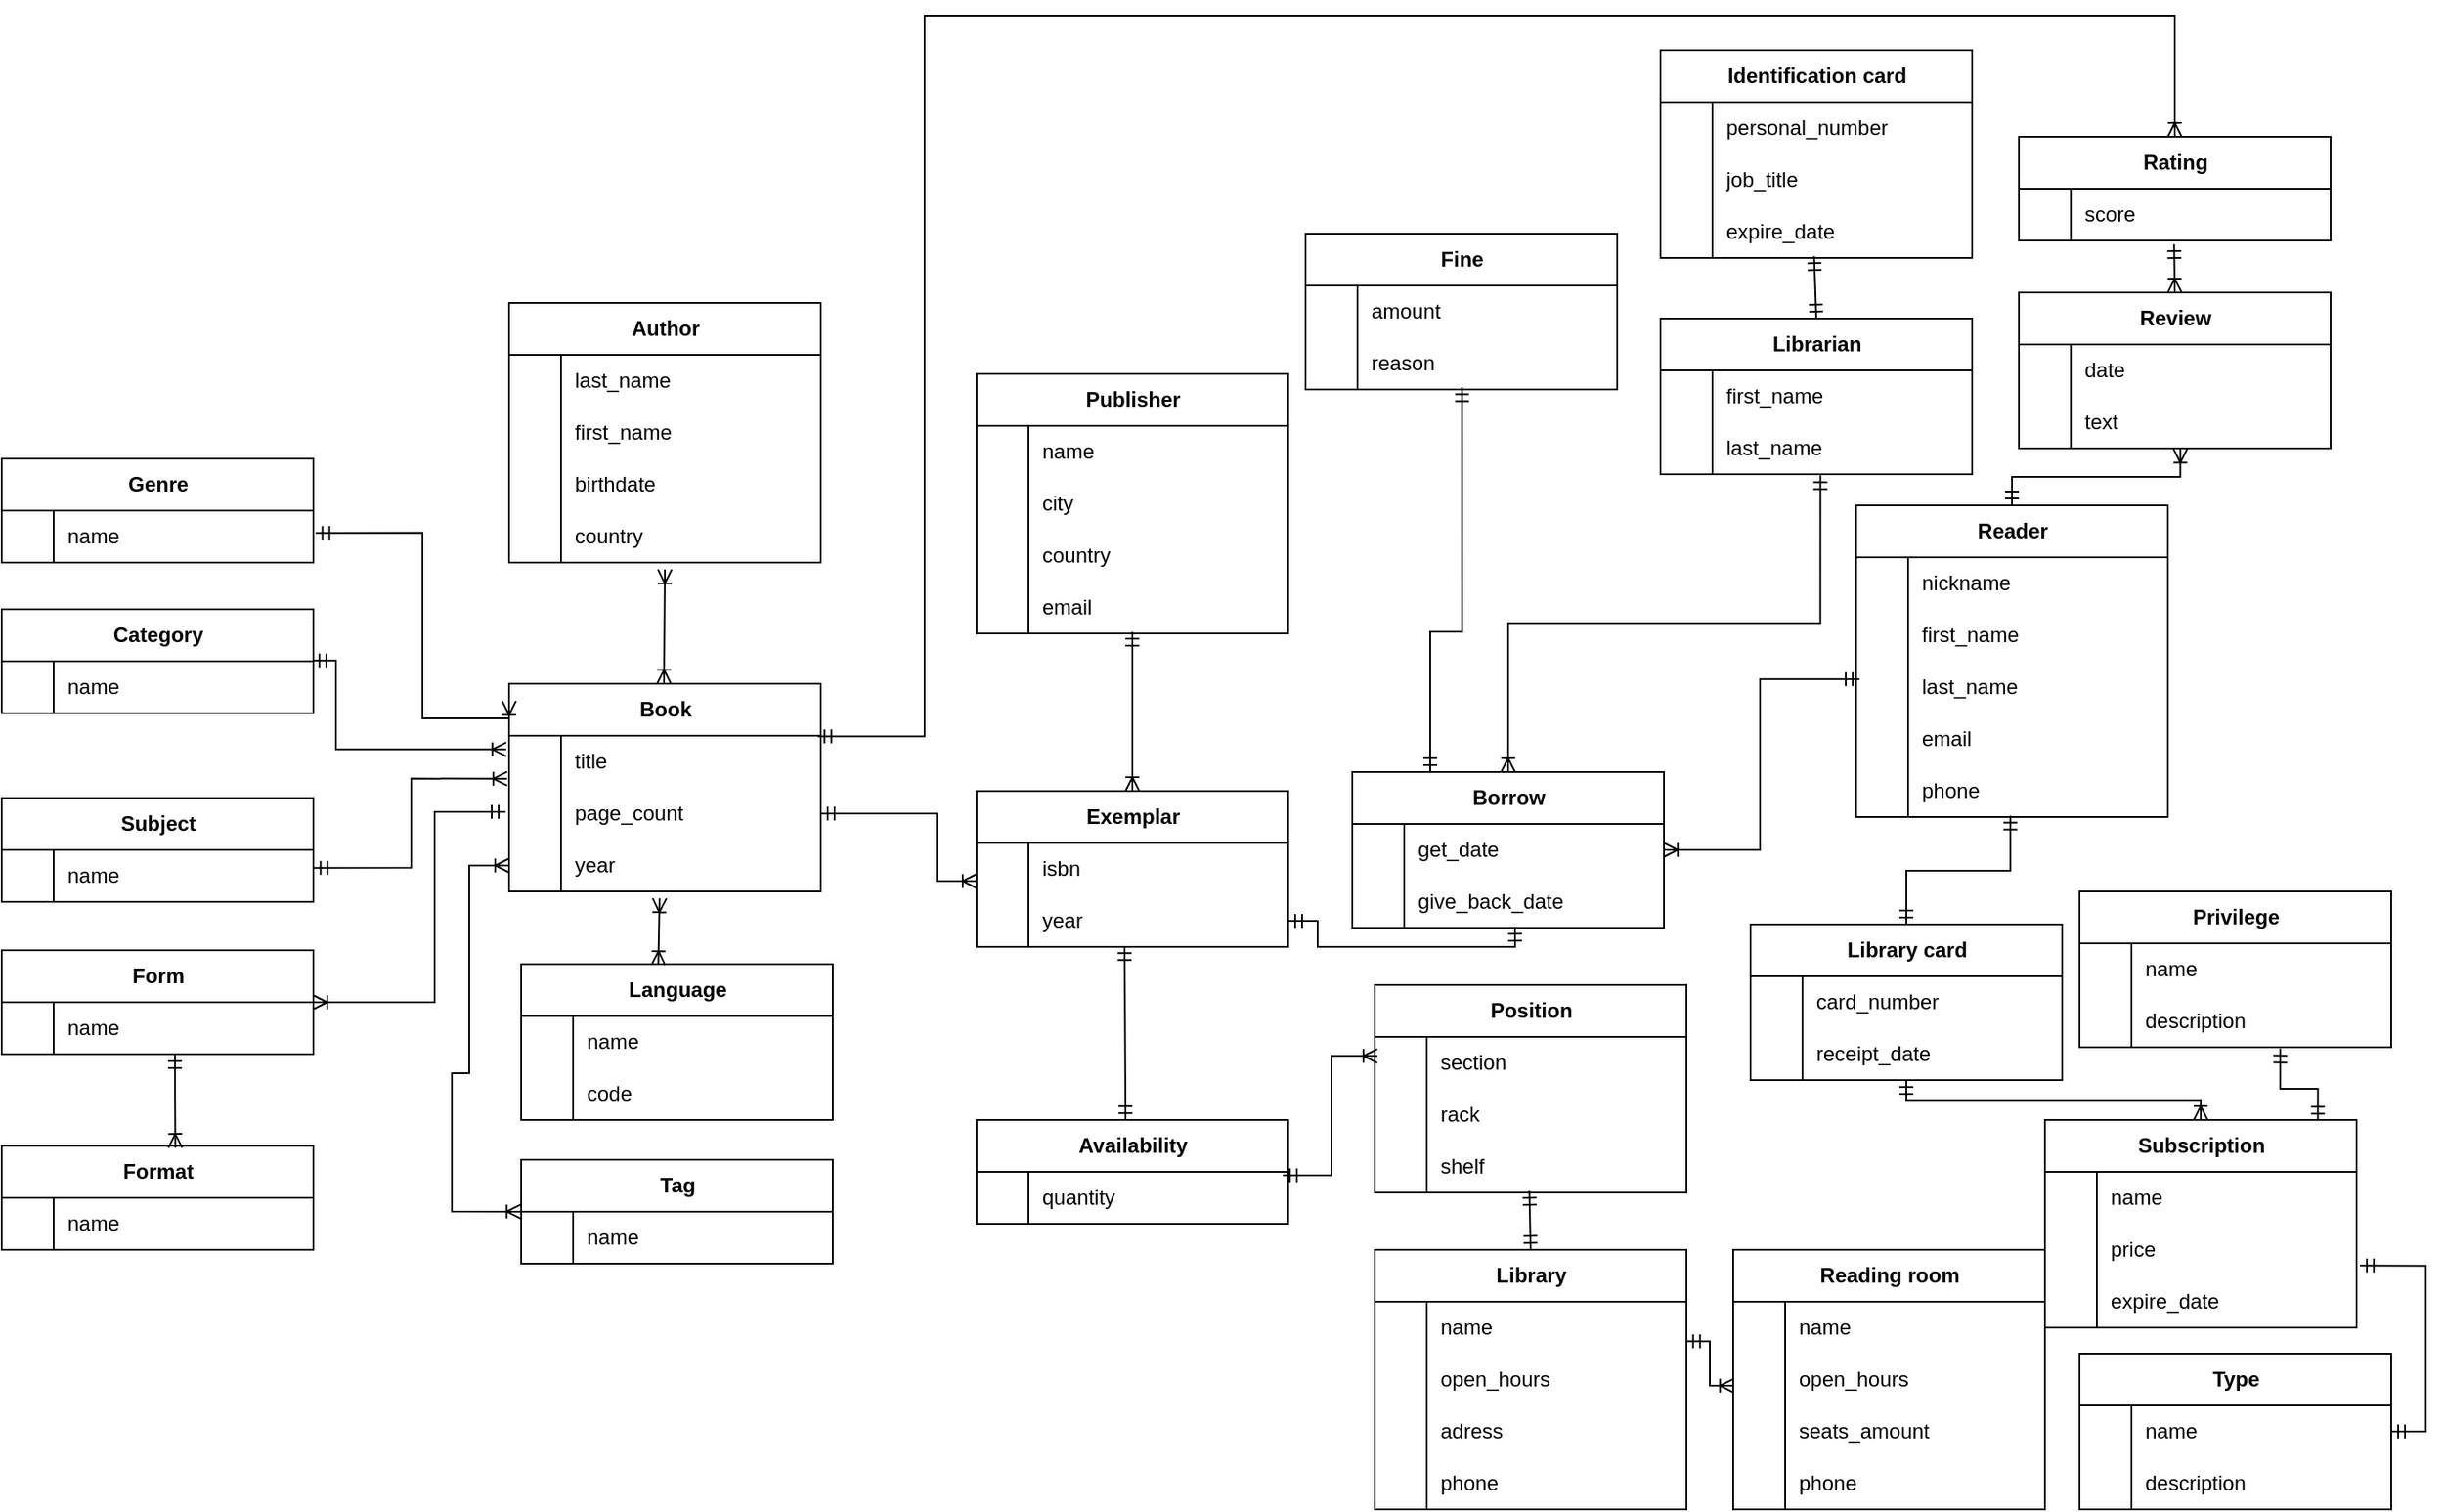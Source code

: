 <mxfile version="25.0.3">
  <diagram name="Page-1" id="2ca16b54-16f6-2749-3443-fa8db7711227">
    <mxGraphModel dx="3193" dy="2675" grid="1" gridSize="10" guides="1" tooltips="1" connect="1" arrows="1" fold="1" page="1" pageScale="1" pageWidth="1100" pageHeight="850" background="none" math="0" shadow="0">
      <root>
        <mxCell id="0" />
        <mxCell id="1" parent="0" />
        <mxCell id="zmc0mV-NcM_S_zPreWPG-15" value="Book" style="shape=table;startSize=30;container=1;collapsible=1;childLayout=tableLayout;fixedRows=1;rowLines=0;fontStyle=1;align=center;resizeLast=1;html=1;" parent="1" vertex="1">
          <mxGeometry x="-487" y="-1154" width="180" height="120" as="geometry" />
        </mxCell>
        <mxCell id="zmc0mV-NcM_S_zPreWPG-25" value="" style="shape=tableRow;horizontal=0;startSize=0;swimlaneHead=0;swimlaneBody=0;fillColor=none;collapsible=0;dropTarget=0;points=[[0,0.5],[1,0.5]];portConstraint=eastwest;top=0;left=0;right=0;bottom=0;" parent="zmc0mV-NcM_S_zPreWPG-15" vertex="1">
          <mxGeometry y="30" width="180" height="30" as="geometry" />
        </mxCell>
        <mxCell id="zmc0mV-NcM_S_zPreWPG-26" value="" style="shape=partialRectangle;connectable=0;fillColor=none;top=0;left=0;bottom=0;right=0;editable=1;overflow=hidden;whiteSpace=wrap;html=1;" parent="zmc0mV-NcM_S_zPreWPG-25" vertex="1">
          <mxGeometry width="30" height="30" as="geometry">
            <mxRectangle width="30" height="30" as="alternateBounds" />
          </mxGeometry>
        </mxCell>
        <mxCell id="zmc0mV-NcM_S_zPreWPG-27" value="title&amp;nbsp;" style="shape=partialRectangle;connectable=0;fillColor=none;top=0;left=0;bottom=0;right=0;align=left;spacingLeft=6;overflow=hidden;whiteSpace=wrap;html=1;" parent="zmc0mV-NcM_S_zPreWPG-25" vertex="1">
          <mxGeometry x="30" width="150" height="30" as="geometry">
            <mxRectangle width="150" height="30" as="alternateBounds" />
          </mxGeometry>
        </mxCell>
        <mxCell id="zmc0mV-NcM_S_zPreWPG-45" value="" style="shape=tableRow;horizontal=0;startSize=0;swimlaneHead=0;swimlaneBody=0;fillColor=none;collapsible=0;dropTarget=0;points=[[0,0.5],[1,0.5]];portConstraint=eastwest;top=0;left=0;right=0;bottom=0;" parent="zmc0mV-NcM_S_zPreWPG-15" vertex="1">
          <mxGeometry y="60" width="180" height="30" as="geometry" />
        </mxCell>
        <mxCell id="zmc0mV-NcM_S_zPreWPG-46" value="" style="shape=partialRectangle;connectable=0;fillColor=none;top=0;left=0;bottom=0;right=0;editable=1;overflow=hidden;whiteSpace=wrap;html=1;" parent="zmc0mV-NcM_S_zPreWPG-45" vertex="1">
          <mxGeometry width="30" height="30" as="geometry">
            <mxRectangle width="30" height="30" as="alternateBounds" />
          </mxGeometry>
        </mxCell>
        <mxCell id="zmc0mV-NcM_S_zPreWPG-47" value="page_count&amp;nbsp;" style="shape=partialRectangle;connectable=0;fillColor=none;top=0;left=0;bottom=0;right=0;align=left;spacingLeft=6;overflow=hidden;whiteSpace=wrap;html=1;" parent="zmc0mV-NcM_S_zPreWPG-45" vertex="1">
          <mxGeometry x="30" width="150" height="30" as="geometry">
            <mxRectangle width="150" height="30" as="alternateBounds" />
          </mxGeometry>
        </mxCell>
        <mxCell id="zmc0mV-NcM_S_zPreWPG-48" value="" style="shape=tableRow;horizontal=0;startSize=0;swimlaneHead=0;swimlaneBody=0;fillColor=none;collapsible=0;dropTarget=0;points=[[0,0.5],[1,0.5]];portConstraint=eastwest;top=0;left=0;right=0;bottom=0;" parent="zmc0mV-NcM_S_zPreWPG-15" vertex="1">
          <mxGeometry y="90" width="180" height="30" as="geometry" />
        </mxCell>
        <mxCell id="zmc0mV-NcM_S_zPreWPG-49" value="" style="shape=partialRectangle;connectable=0;fillColor=none;top=0;left=0;bottom=0;right=0;editable=1;overflow=hidden;whiteSpace=wrap;html=1;" parent="zmc0mV-NcM_S_zPreWPG-48" vertex="1">
          <mxGeometry width="30" height="30" as="geometry">
            <mxRectangle width="30" height="30" as="alternateBounds" />
          </mxGeometry>
        </mxCell>
        <mxCell id="zmc0mV-NcM_S_zPreWPG-50" value="year&amp;nbsp;" style="shape=partialRectangle;connectable=0;fillColor=none;top=0;left=0;bottom=0;right=0;align=left;spacingLeft=6;overflow=hidden;whiteSpace=wrap;html=1;" parent="zmc0mV-NcM_S_zPreWPG-48" vertex="1">
          <mxGeometry x="30" width="150" height="30" as="geometry">
            <mxRectangle width="150" height="30" as="alternateBounds" />
          </mxGeometry>
        </mxCell>
        <mxCell id="zmc0mV-NcM_S_zPreWPG-51" value="Publisher" style="shape=table;startSize=30;container=1;collapsible=1;childLayout=tableLayout;fixedRows=1;rowLines=0;fontStyle=1;align=center;resizeLast=1;html=1;" parent="1" vertex="1">
          <mxGeometry x="-217" y="-1333" width="180" height="150" as="geometry" />
        </mxCell>
        <mxCell id="zmc0mV-NcM_S_zPreWPG-61" value="" style="shape=tableRow;horizontal=0;startSize=0;swimlaneHead=0;swimlaneBody=0;fillColor=none;collapsible=0;dropTarget=0;points=[[0,0.5],[1,0.5]];portConstraint=eastwest;top=0;left=0;right=0;bottom=0;" parent="zmc0mV-NcM_S_zPreWPG-51" vertex="1">
          <mxGeometry y="30" width="180" height="30" as="geometry" />
        </mxCell>
        <mxCell id="zmc0mV-NcM_S_zPreWPG-62" value="" style="shape=partialRectangle;connectable=0;fillColor=none;top=0;left=0;bottom=0;right=0;editable=1;overflow=hidden;whiteSpace=wrap;html=1;" parent="zmc0mV-NcM_S_zPreWPG-61" vertex="1">
          <mxGeometry width="30" height="30" as="geometry">
            <mxRectangle width="30" height="30" as="alternateBounds" />
          </mxGeometry>
        </mxCell>
        <mxCell id="zmc0mV-NcM_S_zPreWPG-63" value="name&amp;nbsp;" style="shape=partialRectangle;connectable=0;fillColor=none;top=0;left=0;bottom=0;right=0;align=left;spacingLeft=6;overflow=hidden;whiteSpace=wrap;html=1;" parent="zmc0mV-NcM_S_zPreWPG-61" vertex="1">
          <mxGeometry x="30" width="150" height="30" as="geometry">
            <mxRectangle width="150" height="30" as="alternateBounds" />
          </mxGeometry>
        </mxCell>
        <mxCell id="zmc0mV-NcM_S_zPreWPG-64" value="" style="shape=tableRow;horizontal=0;startSize=0;swimlaneHead=0;swimlaneBody=0;fillColor=none;collapsible=0;dropTarget=0;points=[[0,0.5],[1,0.5]];portConstraint=eastwest;top=0;left=0;right=0;bottom=0;" parent="zmc0mV-NcM_S_zPreWPG-51" vertex="1">
          <mxGeometry y="60" width="180" height="30" as="geometry" />
        </mxCell>
        <mxCell id="zmc0mV-NcM_S_zPreWPG-65" value="" style="shape=partialRectangle;connectable=0;fillColor=none;top=0;left=0;bottom=0;right=0;editable=1;overflow=hidden;whiteSpace=wrap;html=1;" parent="zmc0mV-NcM_S_zPreWPG-64" vertex="1">
          <mxGeometry width="30" height="30" as="geometry">
            <mxRectangle width="30" height="30" as="alternateBounds" />
          </mxGeometry>
        </mxCell>
        <mxCell id="zmc0mV-NcM_S_zPreWPG-66" value="city&amp;nbsp;" style="shape=partialRectangle;connectable=0;fillColor=none;top=0;left=0;bottom=0;right=0;align=left;spacingLeft=6;overflow=hidden;whiteSpace=wrap;html=1;" parent="zmc0mV-NcM_S_zPreWPG-64" vertex="1">
          <mxGeometry x="30" width="150" height="30" as="geometry">
            <mxRectangle width="150" height="30" as="alternateBounds" />
          </mxGeometry>
        </mxCell>
        <mxCell id="zmc0mV-NcM_S_zPreWPG-67" value="" style="shape=tableRow;horizontal=0;startSize=0;swimlaneHead=0;swimlaneBody=0;fillColor=none;collapsible=0;dropTarget=0;points=[[0,0.5],[1,0.5]];portConstraint=eastwest;top=0;left=0;right=0;bottom=0;" parent="zmc0mV-NcM_S_zPreWPG-51" vertex="1">
          <mxGeometry y="90" width="180" height="30" as="geometry" />
        </mxCell>
        <mxCell id="zmc0mV-NcM_S_zPreWPG-68" value="" style="shape=partialRectangle;connectable=0;fillColor=none;top=0;left=0;bottom=0;right=0;editable=1;overflow=hidden;whiteSpace=wrap;html=1;" parent="zmc0mV-NcM_S_zPreWPG-67" vertex="1">
          <mxGeometry width="30" height="30" as="geometry">
            <mxRectangle width="30" height="30" as="alternateBounds" />
          </mxGeometry>
        </mxCell>
        <mxCell id="zmc0mV-NcM_S_zPreWPG-69" value="country&amp;nbsp;" style="shape=partialRectangle;connectable=0;fillColor=none;top=0;left=0;bottom=0;right=0;align=left;spacingLeft=6;overflow=hidden;whiteSpace=wrap;html=1;" parent="zmc0mV-NcM_S_zPreWPG-67" vertex="1">
          <mxGeometry x="30" width="150" height="30" as="geometry">
            <mxRectangle width="150" height="30" as="alternateBounds" />
          </mxGeometry>
        </mxCell>
        <mxCell id="zmc0mV-NcM_S_zPreWPG-55" value="" style="shape=tableRow;horizontal=0;startSize=0;swimlaneHead=0;swimlaneBody=0;fillColor=none;collapsible=0;dropTarget=0;points=[[0,0.5],[1,0.5]];portConstraint=eastwest;top=0;left=0;right=0;bottom=0;" parent="zmc0mV-NcM_S_zPreWPG-51" vertex="1">
          <mxGeometry y="120" width="180" height="30" as="geometry" />
        </mxCell>
        <mxCell id="zmc0mV-NcM_S_zPreWPG-56" value="" style="shape=partialRectangle;connectable=0;fillColor=none;top=0;left=0;bottom=0;right=0;editable=1;overflow=hidden;whiteSpace=wrap;html=1;" parent="zmc0mV-NcM_S_zPreWPG-55" vertex="1">
          <mxGeometry width="30" height="30" as="geometry">
            <mxRectangle width="30" height="30" as="alternateBounds" />
          </mxGeometry>
        </mxCell>
        <mxCell id="zmc0mV-NcM_S_zPreWPG-57" value="email&amp;nbsp;" style="shape=partialRectangle;connectable=0;fillColor=none;top=0;left=0;bottom=0;right=0;align=left;spacingLeft=6;overflow=hidden;whiteSpace=wrap;html=1;" parent="zmc0mV-NcM_S_zPreWPG-55" vertex="1">
          <mxGeometry x="30" width="150" height="30" as="geometry">
            <mxRectangle width="150" height="30" as="alternateBounds" />
          </mxGeometry>
        </mxCell>
        <mxCell id="zmc0mV-NcM_S_zPreWPG-70" value="Author" style="shape=table;startSize=30;container=1;collapsible=1;childLayout=tableLayout;fixedRows=1;rowLines=0;fontStyle=1;align=center;resizeLast=1;html=1;" parent="1" vertex="1">
          <mxGeometry x="-487" y="-1374" width="180" height="150" as="geometry" />
        </mxCell>
        <mxCell id="zmc0mV-NcM_S_zPreWPG-74" value="" style="shape=tableRow;horizontal=0;startSize=0;swimlaneHead=0;swimlaneBody=0;fillColor=none;collapsible=0;dropTarget=0;points=[[0,0.5],[1,0.5]];portConstraint=eastwest;top=0;left=0;right=0;bottom=0;" parent="zmc0mV-NcM_S_zPreWPG-70" vertex="1">
          <mxGeometry y="30" width="180" height="30" as="geometry" />
        </mxCell>
        <mxCell id="zmc0mV-NcM_S_zPreWPG-75" value="" style="shape=partialRectangle;connectable=0;fillColor=none;top=0;left=0;bottom=0;right=0;editable=1;overflow=hidden;whiteSpace=wrap;html=1;" parent="zmc0mV-NcM_S_zPreWPG-74" vertex="1">
          <mxGeometry width="30" height="30" as="geometry">
            <mxRectangle width="30" height="30" as="alternateBounds" />
          </mxGeometry>
        </mxCell>
        <mxCell id="zmc0mV-NcM_S_zPreWPG-76" value="last_name&amp;nbsp;" style="shape=partialRectangle;connectable=0;fillColor=none;top=0;left=0;bottom=0;right=0;align=left;spacingLeft=6;overflow=hidden;whiteSpace=wrap;html=1;" parent="zmc0mV-NcM_S_zPreWPG-74" vertex="1">
          <mxGeometry x="30" width="150" height="30" as="geometry">
            <mxRectangle width="150" height="30" as="alternateBounds" />
          </mxGeometry>
        </mxCell>
        <mxCell id="zmc0mV-NcM_S_zPreWPG-77" value="" style="shape=tableRow;horizontal=0;startSize=0;swimlaneHead=0;swimlaneBody=0;fillColor=none;collapsible=0;dropTarget=0;points=[[0,0.5],[1,0.5]];portConstraint=eastwest;top=0;left=0;right=0;bottom=0;" parent="zmc0mV-NcM_S_zPreWPG-70" vertex="1">
          <mxGeometry y="60" width="180" height="30" as="geometry" />
        </mxCell>
        <mxCell id="zmc0mV-NcM_S_zPreWPG-78" value="" style="shape=partialRectangle;connectable=0;fillColor=none;top=0;left=0;bottom=0;right=0;editable=1;overflow=hidden;whiteSpace=wrap;html=1;" parent="zmc0mV-NcM_S_zPreWPG-77" vertex="1">
          <mxGeometry width="30" height="30" as="geometry">
            <mxRectangle width="30" height="30" as="alternateBounds" />
          </mxGeometry>
        </mxCell>
        <mxCell id="zmc0mV-NcM_S_zPreWPG-79" value="first_name&amp;nbsp;" style="shape=partialRectangle;connectable=0;fillColor=none;top=0;left=0;bottom=0;right=0;align=left;spacingLeft=6;overflow=hidden;whiteSpace=wrap;html=1;" parent="zmc0mV-NcM_S_zPreWPG-77" vertex="1">
          <mxGeometry x="30" width="150" height="30" as="geometry">
            <mxRectangle width="150" height="30" as="alternateBounds" />
          </mxGeometry>
        </mxCell>
        <mxCell id="zmc0mV-NcM_S_zPreWPG-80" value="" style="shape=tableRow;horizontal=0;startSize=0;swimlaneHead=0;swimlaneBody=0;fillColor=none;collapsible=0;dropTarget=0;points=[[0,0.5],[1,0.5]];portConstraint=eastwest;top=0;left=0;right=0;bottom=0;" parent="zmc0mV-NcM_S_zPreWPG-70" vertex="1">
          <mxGeometry y="90" width="180" height="30" as="geometry" />
        </mxCell>
        <mxCell id="zmc0mV-NcM_S_zPreWPG-81" value="" style="shape=partialRectangle;connectable=0;fillColor=none;top=0;left=0;bottom=0;right=0;editable=1;overflow=hidden;whiteSpace=wrap;html=1;" parent="zmc0mV-NcM_S_zPreWPG-80" vertex="1">
          <mxGeometry width="30" height="30" as="geometry">
            <mxRectangle width="30" height="30" as="alternateBounds" />
          </mxGeometry>
        </mxCell>
        <mxCell id="zmc0mV-NcM_S_zPreWPG-82" value="birthdate&amp;nbsp;" style="shape=partialRectangle;connectable=0;fillColor=none;top=0;left=0;bottom=0;right=0;align=left;spacingLeft=6;overflow=hidden;whiteSpace=wrap;html=1;" parent="zmc0mV-NcM_S_zPreWPG-80" vertex="1">
          <mxGeometry x="30" width="150" height="30" as="geometry">
            <mxRectangle width="150" height="30" as="alternateBounds" />
          </mxGeometry>
        </mxCell>
        <mxCell id="zmc0mV-NcM_S_zPreWPG-83" value="" style="shape=tableRow;horizontal=0;startSize=0;swimlaneHead=0;swimlaneBody=0;fillColor=none;collapsible=0;dropTarget=0;points=[[0,0.5],[1,0.5]];portConstraint=eastwest;top=0;left=0;right=0;bottom=0;" parent="zmc0mV-NcM_S_zPreWPG-70" vertex="1">
          <mxGeometry y="120" width="180" height="30" as="geometry" />
        </mxCell>
        <mxCell id="zmc0mV-NcM_S_zPreWPG-84" value="" style="shape=partialRectangle;connectable=0;fillColor=none;top=0;left=0;bottom=0;right=0;editable=1;overflow=hidden;whiteSpace=wrap;html=1;" parent="zmc0mV-NcM_S_zPreWPG-83" vertex="1">
          <mxGeometry width="30" height="30" as="geometry">
            <mxRectangle width="30" height="30" as="alternateBounds" />
          </mxGeometry>
        </mxCell>
        <mxCell id="zmc0mV-NcM_S_zPreWPG-85" value="country&amp;nbsp;" style="shape=partialRectangle;connectable=0;fillColor=none;top=0;left=0;bottom=0;right=0;align=left;spacingLeft=6;overflow=hidden;whiteSpace=wrap;html=1;" parent="zmc0mV-NcM_S_zPreWPG-83" vertex="1">
          <mxGeometry x="30" width="150" height="30" as="geometry">
            <mxRectangle width="150" height="30" as="alternateBounds" />
          </mxGeometry>
        </mxCell>
        <mxCell id="zmc0mV-NcM_S_zPreWPG-86" value="Exemplar" style="shape=table;startSize=30;container=1;collapsible=1;childLayout=tableLayout;fixedRows=1;rowLines=0;fontStyle=1;align=center;resizeLast=1;html=1;" parent="1" vertex="1">
          <mxGeometry x="-217" y="-1092" width="180" height="90" as="geometry" />
        </mxCell>
        <mxCell id="zmc0mV-NcM_S_zPreWPG-96" value="" style="shape=tableRow;horizontal=0;startSize=0;swimlaneHead=0;swimlaneBody=0;fillColor=none;collapsible=0;dropTarget=0;points=[[0,0.5],[1,0.5]];portConstraint=eastwest;top=0;left=0;right=0;bottom=0;" parent="zmc0mV-NcM_S_zPreWPG-86" vertex="1">
          <mxGeometry y="30" width="180" height="30" as="geometry" />
        </mxCell>
        <mxCell id="zmc0mV-NcM_S_zPreWPG-97" value="" style="shape=partialRectangle;connectable=0;fillColor=none;top=0;left=0;bottom=0;right=0;editable=1;overflow=hidden;whiteSpace=wrap;html=1;" parent="zmc0mV-NcM_S_zPreWPG-96" vertex="1">
          <mxGeometry width="30" height="30" as="geometry">
            <mxRectangle width="30" height="30" as="alternateBounds" />
          </mxGeometry>
        </mxCell>
        <mxCell id="zmc0mV-NcM_S_zPreWPG-98" value="isbn&amp;nbsp;" style="shape=partialRectangle;connectable=0;fillColor=none;top=0;left=0;bottom=0;right=0;align=left;spacingLeft=6;overflow=hidden;whiteSpace=wrap;html=1;" parent="zmc0mV-NcM_S_zPreWPG-96" vertex="1">
          <mxGeometry x="30" width="150" height="30" as="geometry">
            <mxRectangle width="150" height="30" as="alternateBounds" />
          </mxGeometry>
        </mxCell>
        <mxCell id="zmc0mV-NcM_S_zPreWPG-102" value="" style="shape=tableRow;horizontal=0;startSize=0;swimlaneHead=0;swimlaneBody=0;fillColor=none;collapsible=0;dropTarget=0;points=[[0,0.5],[1,0.5]];portConstraint=eastwest;top=0;left=0;right=0;bottom=0;" parent="zmc0mV-NcM_S_zPreWPG-86" vertex="1">
          <mxGeometry y="60" width="180" height="30" as="geometry" />
        </mxCell>
        <mxCell id="zmc0mV-NcM_S_zPreWPG-103" value="" style="shape=partialRectangle;connectable=0;fillColor=none;top=0;left=0;bottom=0;right=0;editable=1;overflow=hidden;whiteSpace=wrap;html=1;" parent="zmc0mV-NcM_S_zPreWPG-102" vertex="1">
          <mxGeometry width="30" height="30" as="geometry">
            <mxRectangle width="30" height="30" as="alternateBounds" />
          </mxGeometry>
        </mxCell>
        <mxCell id="zmc0mV-NcM_S_zPreWPG-104" value="year&amp;nbsp;" style="shape=partialRectangle;connectable=0;fillColor=none;top=0;left=0;bottom=0;right=0;align=left;spacingLeft=6;overflow=hidden;whiteSpace=wrap;html=1;" parent="zmc0mV-NcM_S_zPreWPG-102" vertex="1">
          <mxGeometry x="30" width="150" height="30" as="geometry">
            <mxRectangle width="150" height="30" as="alternateBounds" />
          </mxGeometry>
        </mxCell>
        <mxCell id="zmc0mV-NcM_S_zPreWPG-105" value="Availability" style="shape=table;startSize=30;container=1;collapsible=1;childLayout=tableLayout;fixedRows=1;rowLines=0;fontStyle=1;align=center;resizeLast=1;html=1;" parent="1" vertex="1">
          <mxGeometry x="-217" y="-902" width="180" height="60" as="geometry" />
        </mxCell>
        <mxCell id="zmc0mV-NcM_S_zPreWPG-115" value="" style="shape=tableRow;horizontal=0;startSize=0;swimlaneHead=0;swimlaneBody=0;fillColor=none;collapsible=0;dropTarget=0;points=[[0,0.5],[1,0.5]];portConstraint=eastwest;top=0;left=0;right=0;bottom=0;" parent="zmc0mV-NcM_S_zPreWPG-105" vertex="1">
          <mxGeometry y="30" width="180" height="30" as="geometry" />
        </mxCell>
        <mxCell id="zmc0mV-NcM_S_zPreWPG-116" value="" style="shape=partialRectangle;connectable=0;fillColor=none;top=0;left=0;bottom=0;right=0;editable=1;overflow=hidden;whiteSpace=wrap;html=1;" parent="zmc0mV-NcM_S_zPreWPG-115" vertex="1">
          <mxGeometry width="30" height="30" as="geometry">
            <mxRectangle width="30" height="30" as="alternateBounds" />
          </mxGeometry>
        </mxCell>
        <mxCell id="zmc0mV-NcM_S_zPreWPG-117" value="quantity&amp;nbsp;" style="shape=partialRectangle;connectable=0;fillColor=none;top=0;left=0;bottom=0;right=0;align=left;spacingLeft=6;overflow=hidden;whiteSpace=wrap;html=1;" parent="zmc0mV-NcM_S_zPreWPG-115" vertex="1">
          <mxGeometry x="30" width="150" height="30" as="geometry">
            <mxRectangle width="150" height="30" as="alternateBounds" />
          </mxGeometry>
        </mxCell>
        <mxCell id="zmc0mV-NcM_S_zPreWPG-121" value="Library" style="shape=table;startSize=30;container=1;collapsible=1;childLayout=tableLayout;fixedRows=1;rowLines=0;fontStyle=1;align=center;resizeLast=1;html=1;" parent="1" vertex="1">
          <mxGeometry x="13" y="-827" width="180" height="150" as="geometry" />
        </mxCell>
        <mxCell id="zmc0mV-NcM_S_zPreWPG-128" value="" style="shape=tableRow;horizontal=0;startSize=0;swimlaneHead=0;swimlaneBody=0;fillColor=none;collapsible=0;dropTarget=0;points=[[0,0.5],[1,0.5]];portConstraint=eastwest;top=0;left=0;right=0;bottom=0;" parent="zmc0mV-NcM_S_zPreWPG-121" vertex="1">
          <mxGeometry y="30" width="180" height="30" as="geometry" />
        </mxCell>
        <mxCell id="zmc0mV-NcM_S_zPreWPG-129" value="" style="shape=partialRectangle;connectable=0;fillColor=none;top=0;left=0;bottom=0;right=0;editable=1;overflow=hidden;whiteSpace=wrap;html=1;" parent="zmc0mV-NcM_S_zPreWPG-128" vertex="1">
          <mxGeometry width="30" height="30" as="geometry">
            <mxRectangle width="30" height="30" as="alternateBounds" />
          </mxGeometry>
        </mxCell>
        <mxCell id="zmc0mV-NcM_S_zPreWPG-130" value="name&amp;nbsp;" style="shape=partialRectangle;connectable=0;fillColor=none;top=0;left=0;bottom=0;right=0;align=left;spacingLeft=6;overflow=hidden;whiteSpace=wrap;html=1;" parent="zmc0mV-NcM_S_zPreWPG-128" vertex="1">
          <mxGeometry x="30" width="150" height="30" as="geometry">
            <mxRectangle width="150" height="30" as="alternateBounds" />
          </mxGeometry>
        </mxCell>
        <mxCell id="zmc0mV-NcM_S_zPreWPG-131" value="" style="shape=tableRow;horizontal=0;startSize=0;swimlaneHead=0;swimlaneBody=0;fillColor=none;collapsible=0;dropTarget=0;points=[[0,0.5],[1,0.5]];portConstraint=eastwest;top=0;left=0;right=0;bottom=0;" parent="zmc0mV-NcM_S_zPreWPG-121" vertex="1">
          <mxGeometry y="60" width="180" height="30" as="geometry" />
        </mxCell>
        <mxCell id="zmc0mV-NcM_S_zPreWPG-132" value="" style="shape=partialRectangle;connectable=0;fillColor=none;top=0;left=0;bottom=0;right=0;editable=1;overflow=hidden;whiteSpace=wrap;html=1;" parent="zmc0mV-NcM_S_zPreWPG-131" vertex="1">
          <mxGeometry width="30" height="30" as="geometry">
            <mxRectangle width="30" height="30" as="alternateBounds" />
          </mxGeometry>
        </mxCell>
        <mxCell id="zmc0mV-NcM_S_zPreWPG-133" value="open_hours&amp;nbsp;" style="shape=partialRectangle;connectable=0;fillColor=none;top=0;left=0;bottom=0;right=0;align=left;spacingLeft=6;overflow=hidden;whiteSpace=wrap;html=1;" parent="zmc0mV-NcM_S_zPreWPG-131" vertex="1">
          <mxGeometry x="30" width="150" height="30" as="geometry">
            <mxRectangle width="150" height="30" as="alternateBounds" />
          </mxGeometry>
        </mxCell>
        <mxCell id="zmc0mV-NcM_S_zPreWPG-134" value="" style="shape=tableRow;horizontal=0;startSize=0;swimlaneHead=0;swimlaneBody=0;fillColor=none;collapsible=0;dropTarget=0;points=[[0,0.5],[1,0.5]];portConstraint=eastwest;top=0;left=0;right=0;bottom=0;" parent="zmc0mV-NcM_S_zPreWPG-121" vertex="1">
          <mxGeometry y="90" width="180" height="30" as="geometry" />
        </mxCell>
        <mxCell id="zmc0mV-NcM_S_zPreWPG-135" value="" style="shape=partialRectangle;connectable=0;fillColor=none;top=0;left=0;bottom=0;right=0;editable=1;overflow=hidden;whiteSpace=wrap;html=1;" parent="zmc0mV-NcM_S_zPreWPG-134" vertex="1">
          <mxGeometry width="30" height="30" as="geometry">
            <mxRectangle width="30" height="30" as="alternateBounds" />
          </mxGeometry>
        </mxCell>
        <mxCell id="zmc0mV-NcM_S_zPreWPG-136" value="adress&amp;nbsp;" style="shape=partialRectangle;connectable=0;fillColor=none;top=0;left=0;bottom=0;right=0;align=left;spacingLeft=6;overflow=hidden;whiteSpace=wrap;html=1;" parent="zmc0mV-NcM_S_zPreWPG-134" vertex="1">
          <mxGeometry x="30" width="150" height="30" as="geometry">
            <mxRectangle width="150" height="30" as="alternateBounds" />
          </mxGeometry>
        </mxCell>
        <mxCell id="zmc0mV-NcM_S_zPreWPG-137" value="" style="shape=tableRow;horizontal=0;startSize=0;swimlaneHead=0;swimlaneBody=0;fillColor=none;collapsible=0;dropTarget=0;points=[[0,0.5],[1,0.5]];portConstraint=eastwest;top=0;left=0;right=0;bottom=0;" parent="zmc0mV-NcM_S_zPreWPG-121" vertex="1">
          <mxGeometry y="120" width="180" height="30" as="geometry" />
        </mxCell>
        <mxCell id="zmc0mV-NcM_S_zPreWPG-138" value="" style="shape=partialRectangle;connectable=0;fillColor=none;top=0;left=0;bottom=0;right=0;editable=1;overflow=hidden;whiteSpace=wrap;html=1;" parent="zmc0mV-NcM_S_zPreWPG-137" vertex="1">
          <mxGeometry width="30" height="30" as="geometry">
            <mxRectangle width="30" height="30" as="alternateBounds" />
          </mxGeometry>
        </mxCell>
        <mxCell id="zmc0mV-NcM_S_zPreWPG-139" value="phone&amp;nbsp;" style="shape=partialRectangle;connectable=0;fillColor=none;top=0;left=0;bottom=0;right=0;align=left;spacingLeft=6;overflow=hidden;whiteSpace=wrap;html=1;" parent="zmc0mV-NcM_S_zPreWPG-137" vertex="1">
          <mxGeometry x="30" width="150" height="30" as="geometry">
            <mxRectangle width="150" height="30" as="alternateBounds" />
          </mxGeometry>
        </mxCell>
        <mxCell id="zmc0mV-NcM_S_zPreWPG-140" value="Position" style="shape=table;startSize=30;container=1;collapsible=1;childLayout=tableLayout;fixedRows=1;rowLines=0;fontStyle=1;align=center;resizeLast=1;html=1;" parent="1" vertex="1">
          <mxGeometry x="13" y="-980" width="180" height="120" as="geometry" />
        </mxCell>
        <mxCell id="zmc0mV-NcM_S_zPreWPG-450" value="" style="shape=tableRow;horizontal=0;startSize=0;swimlaneHead=0;swimlaneBody=0;fillColor=none;collapsible=0;dropTarget=0;points=[[0,0.5],[1,0.5]];portConstraint=eastwest;top=0;left=0;right=0;bottom=0;" parent="zmc0mV-NcM_S_zPreWPG-140" vertex="1">
          <mxGeometry y="30" width="180" height="30" as="geometry" />
        </mxCell>
        <mxCell id="zmc0mV-NcM_S_zPreWPG-451" value="" style="shape=partialRectangle;connectable=0;fillColor=none;top=0;left=0;bottom=0;right=0;editable=1;overflow=hidden;whiteSpace=wrap;html=1;" parent="zmc0mV-NcM_S_zPreWPG-450" vertex="1">
          <mxGeometry width="30" height="30" as="geometry">
            <mxRectangle width="30" height="30" as="alternateBounds" />
          </mxGeometry>
        </mxCell>
        <mxCell id="zmc0mV-NcM_S_zPreWPG-452" value="section&amp;nbsp;" style="shape=partialRectangle;connectable=0;fillColor=none;top=0;left=0;bottom=0;right=0;align=left;spacingLeft=6;overflow=hidden;whiteSpace=wrap;html=1;" parent="zmc0mV-NcM_S_zPreWPG-450" vertex="1">
          <mxGeometry x="30" width="150" height="30" as="geometry">
            <mxRectangle width="150" height="30" as="alternateBounds" />
          </mxGeometry>
        </mxCell>
        <mxCell id="zmc0mV-NcM_S_zPreWPG-150" value="" style="shape=tableRow;horizontal=0;startSize=0;swimlaneHead=0;swimlaneBody=0;fillColor=none;collapsible=0;dropTarget=0;points=[[0,0.5],[1,0.5]];portConstraint=eastwest;top=0;left=0;right=0;bottom=0;" parent="zmc0mV-NcM_S_zPreWPG-140" vertex="1">
          <mxGeometry y="60" width="180" height="30" as="geometry" />
        </mxCell>
        <mxCell id="zmc0mV-NcM_S_zPreWPG-151" value="" style="shape=partialRectangle;connectable=0;fillColor=none;top=0;left=0;bottom=0;right=0;editable=1;overflow=hidden;whiteSpace=wrap;html=1;" parent="zmc0mV-NcM_S_zPreWPG-150" vertex="1">
          <mxGeometry width="30" height="30" as="geometry">
            <mxRectangle width="30" height="30" as="alternateBounds" />
          </mxGeometry>
        </mxCell>
        <mxCell id="zmc0mV-NcM_S_zPreWPG-152" value="rack&amp;nbsp;" style="shape=partialRectangle;connectable=0;fillColor=none;top=0;left=0;bottom=0;right=0;align=left;spacingLeft=6;overflow=hidden;whiteSpace=wrap;html=1;" parent="zmc0mV-NcM_S_zPreWPG-150" vertex="1">
          <mxGeometry x="30" width="150" height="30" as="geometry">
            <mxRectangle width="150" height="30" as="alternateBounds" />
          </mxGeometry>
        </mxCell>
        <mxCell id="zmc0mV-NcM_S_zPreWPG-153" value="" style="shape=tableRow;horizontal=0;startSize=0;swimlaneHead=0;swimlaneBody=0;fillColor=none;collapsible=0;dropTarget=0;points=[[0,0.5],[1,0.5]];portConstraint=eastwest;top=0;left=0;right=0;bottom=0;" parent="zmc0mV-NcM_S_zPreWPG-140" vertex="1">
          <mxGeometry y="90" width="180" height="30" as="geometry" />
        </mxCell>
        <mxCell id="zmc0mV-NcM_S_zPreWPG-154" value="" style="shape=partialRectangle;connectable=0;fillColor=none;top=0;left=0;bottom=0;right=0;editable=1;overflow=hidden;whiteSpace=wrap;html=1;" parent="zmc0mV-NcM_S_zPreWPG-153" vertex="1">
          <mxGeometry width="30" height="30" as="geometry">
            <mxRectangle width="30" height="30" as="alternateBounds" />
          </mxGeometry>
        </mxCell>
        <mxCell id="zmc0mV-NcM_S_zPreWPG-155" value="shelf&amp;nbsp;" style="shape=partialRectangle;connectable=0;fillColor=none;top=0;left=0;bottom=0;right=0;align=left;spacingLeft=6;overflow=hidden;whiteSpace=wrap;html=1;" parent="zmc0mV-NcM_S_zPreWPG-153" vertex="1">
          <mxGeometry x="30" width="150" height="30" as="geometry">
            <mxRectangle width="150" height="30" as="alternateBounds" />
          </mxGeometry>
        </mxCell>
        <mxCell id="zmc0mV-NcM_S_zPreWPG-162" value="Reading room" style="shape=table;startSize=30;container=1;collapsible=1;childLayout=tableLayout;fixedRows=1;rowLines=0;fontStyle=1;align=center;resizeLast=1;html=1;" parent="1" vertex="1">
          <mxGeometry x="220" y="-827" width="180" height="150" as="geometry" />
        </mxCell>
        <mxCell id="zmc0mV-NcM_S_zPreWPG-517" value="" style="shape=tableRow;horizontal=0;startSize=0;swimlaneHead=0;swimlaneBody=0;fillColor=none;collapsible=0;dropTarget=0;points=[[0,0.5],[1,0.5]];portConstraint=eastwest;top=0;left=0;right=0;bottom=0;" parent="zmc0mV-NcM_S_zPreWPG-162" vertex="1">
          <mxGeometry y="30" width="180" height="30" as="geometry" />
        </mxCell>
        <mxCell id="zmc0mV-NcM_S_zPreWPG-518" value="" style="shape=partialRectangle;connectable=0;fillColor=none;top=0;left=0;bottom=0;right=0;editable=1;overflow=hidden;whiteSpace=wrap;html=1;" parent="zmc0mV-NcM_S_zPreWPG-517" vertex="1">
          <mxGeometry width="30" height="30" as="geometry">
            <mxRectangle width="30" height="30" as="alternateBounds" />
          </mxGeometry>
        </mxCell>
        <mxCell id="zmc0mV-NcM_S_zPreWPG-519" value="name&amp;nbsp;" style="shape=partialRectangle;connectable=0;fillColor=none;top=0;left=0;bottom=0;right=0;align=left;spacingLeft=6;overflow=hidden;whiteSpace=wrap;html=1;" parent="zmc0mV-NcM_S_zPreWPG-517" vertex="1">
          <mxGeometry x="30" width="150" height="30" as="geometry">
            <mxRectangle width="150" height="30" as="alternateBounds" />
          </mxGeometry>
        </mxCell>
        <mxCell id="zmc0mV-NcM_S_zPreWPG-172" value="" style="shape=tableRow;horizontal=0;startSize=0;swimlaneHead=0;swimlaneBody=0;fillColor=none;collapsible=0;dropTarget=0;points=[[0,0.5],[1,0.5]];portConstraint=eastwest;top=0;left=0;right=0;bottom=0;" parent="zmc0mV-NcM_S_zPreWPG-162" vertex="1">
          <mxGeometry y="60" width="180" height="30" as="geometry" />
        </mxCell>
        <mxCell id="zmc0mV-NcM_S_zPreWPG-173" value="" style="shape=partialRectangle;connectable=0;fillColor=none;top=0;left=0;bottom=0;right=0;editable=1;overflow=hidden;whiteSpace=wrap;html=1;" parent="zmc0mV-NcM_S_zPreWPG-172" vertex="1">
          <mxGeometry width="30" height="30" as="geometry">
            <mxRectangle width="30" height="30" as="alternateBounds" />
          </mxGeometry>
        </mxCell>
        <mxCell id="zmc0mV-NcM_S_zPreWPG-174" value="open_hours&amp;nbsp;" style="shape=partialRectangle;connectable=0;fillColor=none;top=0;left=0;bottom=0;right=0;align=left;spacingLeft=6;overflow=hidden;whiteSpace=wrap;html=1;" parent="zmc0mV-NcM_S_zPreWPG-172" vertex="1">
          <mxGeometry x="30" width="150" height="30" as="geometry">
            <mxRectangle width="150" height="30" as="alternateBounds" />
          </mxGeometry>
        </mxCell>
        <mxCell id="zmc0mV-NcM_S_zPreWPG-175" value="" style="shape=tableRow;horizontal=0;startSize=0;swimlaneHead=0;swimlaneBody=0;fillColor=none;collapsible=0;dropTarget=0;points=[[0,0.5],[1,0.5]];portConstraint=eastwest;top=0;left=0;right=0;bottom=0;" parent="zmc0mV-NcM_S_zPreWPG-162" vertex="1">
          <mxGeometry y="90" width="180" height="30" as="geometry" />
        </mxCell>
        <mxCell id="zmc0mV-NcM_S_zPreWPG-176" value="" style="shape=partialRectangle;connectable=0;fillColor=none;top=0;left=0;bottom=0;right=0;editable=1;overflow=hidden;whiteSpace=wrap;html=1;" parent="zmc0mV-NcM_S_zPreWPG-175" vertex="1">
          <mxGeometry width="30" height="30" as="geometry">
            <mxRectangle width="30" height="30" as="alternateBounds" />
          </mxGeometry>
        </mxCell>
        <mxCell id="zmc0mV-NcM_S_zPreWPG-177" value="seats_amount&amp;nbsp;" style="shape=partialRectangle;connectable=0;fillColor=none;top=0;left=0;bottom=0;right=0;align=left;spacingLeft=6;overflow=hidden;whiteSpace=wrap;html=1;" parent="zmc0mV-NcM_S_zPreWPG-175" vertex="1">
          <mxGeometry x="30" width="150" height="30" as="geometry">
            <mxRectangle width="150" height="30" as="alternateBounds" />
          </mxGeometry>
        </mxCell>
        <mxCell id="zmc0mV-NcM_S_zPreWPG-178" value="" style="shape=tableRow;horizontal=0;startSize=0;swimlaneHead=0;swimlaneBody=0;fillColor=none;collapsible=0;dropTarget=0;points=[[0,0.5],[1,0.5]];portConstraint=eastwest;top=0;left=0;right=0;bottom=0;" parent="zmc0mV-NcM_S_zPreWPG-162" vertex="1">
          <mxGeometry y="120" width="180" height="30" as="geometry" />
        </mxCell>
        <mxCell id="zmc0mV-NcM_S_zPreWPG-179" value="" style="shape=partialRectangle;connectable=0;fillColor=none;top=0;left=0;bottom=0;right=0;editable=1;overflow=hidden;whiteSpace=wrap;html=1;" parent="zmc0mV-NcM_S_zPreWPG-178" vertex="1">
          <mxGeometry width="30" height="30" as="geometry">
            <mxRectangle width="30" height="30" as="alternateBounds" />
          </mxGeometry>
        </mxCell>
        <mxCell id="zmc0mV-NcM_S_zPreWPG-180" value="phone&amp;nbsp;" style="shape=partialRectangle;connectable=0;fillColor=none;top=0;left=0;bottom=0;right=0;align=left;spacingLeft=6;overflow=hidden;whiteSpace=wrap;html=1;" parent="zmc0mV-NcM_S_zPreWPG-178" vertex="1">
          <mxGeometry x="30" width="150" height="30" as="geometry">
            <mxRectangle width="150" height="30" as="alternateBounds" />
          </mxGeometry>
        </mxCell>
        <mxCell id="zmc0mV-NcM_S_zPreWPG-181" value="Genre" style="shape=table;startSize=30;container=1;collapsible=1;childLayout=tableLayout;fixedRows=1;rowLines=0;fontStyle=1;align=center;resizeLast=1;html=1;" parent="1" vertex="1">
          <mxGeometry x="-780" y="-1284" width="180" height="60" as="geometry" />
        </mxCell>
        <mxCell id="zmc0mV-NcM_S_zPreWPG-185" value="" style="shape=tableRow;horizontal=0;startSize=0;swimlaneHead=0;swimlaneBody=0;fillColor=none;collapsible=0;dropTarget=0;points=[[0,0.5],[1,0.5]];portConstraint=eastwest;top=0;left=0;right=0;bottom=0;" parent="zmc0mV-NcM_S_zPreWPG-181" vertex="1">
          <mxGeometry y="30" width="180" height="30" as="geometry" />
        </mxCell>
        <mxCell id="zmc0mV-NcM_S_zPreWPG-186" value="" style="shape=partialRectangle;connectable=0;fillColor=none;top=0;left=0;bottom=0;right=0;editable=1;overflow=hidden;whiteSpace=wrap;html=1;" parent="zmc0mV-NcM_S_zPreWPG-185" vertex="1">
          <mxGeometry width="30" height="30" as="geometry">
            <mxRectangle width="30" height="30" as="alternateBounds" />
          </mxGeometry>
        </mxCell>
        <mxCell id="zmc0mV-NcM_S_zPreWPG-187" value="name&amp;nbsp;" style="shape=partialRectangle;connectable=0;fillColor=none;top=0;left=0;bottom=0;right=0;align=left;spacingLeft=6;overflow=hidden;whiteSpace=wrap;html=1;" parent="zmc0mV-NcM_S_zPreWPG-185" vertex="1">
          <mxGeometry x="30" width="150" height="30" as="geometry">
            <mxRectangle width="150" height="30" as="alternateBounds" />
          </mxGeometry>
        </mxCell>
        <mxCell id="zmc0mV-NcM_S_zPreWPG-194" value="Category" style="shape=table;startSize=30;container=1;collapsible=1;childLayout=tableLayout;fixedRows=1;rowLines=0;fontStyle=1;align=center;resizeLast=1;html=1;" parent="1" vertex="1">
          <mxGeometry x="-780" y="-1197" width="180" height="60" as="geometry" />
        </mxCell>
        <mxCell id="zmc0mV-NcM_S_zPreWPG-198" value="" style="shape=tableRow;horizontal=0;startSize=0;swimlaneHead=0;swimlaneBody=0;fillColor=none;collapsible=0;dropTarget=0;points=[[0,0.5],[1,0.5]];portConstraint=eastwest;top=0;left=0;right=0;bottom=0;" parent="zmc0mV-NcM_S_zPreWPG-194" vertex="1">
          <mxGeometry y="30" width="180" height="30" as="geometry" />
        </mxCell>
        <mxCell id="zmc0mV-NcM_S_zPreWPG-199" value="" style="shape=partialRectangle;connectable=0;fillColor=none;top=0;left=0;bottom=0;right=0;editable=1;overflow=hidden;whiteSpace=wrap;html=1;" parent="zmc0mV-NcM_S_zPreWPG-198" vertex="1">
          <mxGeometry width="30" height="30" as="geometry">
            <mxRectangle width="30" height="30" as="alternateBounds" />
          </mxGeometry>
        </mxCell>
        <mxCell id="zmc0mV-NcM_S_zPreWPG-200" value="name&amp;nbsp;" style="shape=partialRectangle;connectable=0;fillColor=none;top=0;left=0;bottom=0;right=0;align=left;spacingLeft=6;overflow=hidden;whiteSpace=wrap;html=1;" parent="zmc0mV-NcM_S_zPreWPG-198" vertex="1">
          <mxGeometry x="30" width="150" height="30" as="geometry">
            <mxRectangle width="150" height="30" as="alternateBounds" />
          </mxGeometry>
        </mxCell>
        <mxCell id="zmc0mV-NcM_S_zPreWPG-201" value="Subject" style="shape=table;startSize=30;container=1;collapsible=1;childLayout=tableLayout;fixedRows=1;rowLines=0;fontStyle=1;align=center;resizeLast=1;html=1;" parent="1" vertex="1">
          <mxGeometry x="-780" y="-1088" width="180" height="60" as="geometry" />
        </mxCell>
        <mxCell id="zmc0mV-NcM_S_zPreWPG-205" value="" style="shape=tableRow;horizontal=0;startSize=0;swimlaneHead=0;swimlaneBody=0;fillColor=none;collapsible=0;dropTarget=0;points=[[0,0.5],[1,0.5]];portConstraint=eastwest;top=0;left=0;right=0;bottom=0;" parent="zmc0mV-NcM_S_zPreWPG-201" vertex="1">
          <mxGeometry y="30" width="180" height="30" as="geometry" />
        </mxCell>
        <mxCell id="zmc0mV-NcM_S_zPreWPG-206" value="" style="shape=partialRectangle;connectable=0;fillColor=none;top=0;left=0;bottom=0;right=0;editable=1;overflow=hidden;whiteSpace=wrap;html=1;" parent="zmc0mV-NcM_S_zPreWPG-205" vertex="1">
          <mxGeometry width="30" height="30" as="geometry">
            <mxRectangle width="30" height="30" as="alternateBounds" />
          </mxGeometry>
        </mxCell>
        <mxCell id="zmc0mV-NcM_S_zPreWPG-207" value="name&amp;nbsp;" style="shape=partialRectangle;connectable=0;fillColor=none;top=0;left=0;bottom=0;right=0;align=left;spacingLeft=6;overflow=hidden;whiteSpace=wrap;html=1;" parent="zmc0mV-NcM_S_zPreWPG-205" vertex="1">
          <mxGeometry x="30" width="150" height="30" as="geometry">
            <mxRectangle width="150" height="30" as="alternateBounds" />
          </mxGeometry>
        </mxCell>
        <mxCell id="zmc0mV-NcM_S_zPreWPG-208" value="Form" style="shape=table;startSize=30;container=1;collapsible=1;childLayout=tableLayout;fixedRows=1;rowLines=0;fontStyle=1;align=center;resizeLast=1;html=1;" parent="1" vertex="1">
          <mxGeometry x="-780" y="-1000" width="180" height="60" as="geometry" />
        </mxCell>
        <mxCell id="zmc0mV-NcM_S_zPreWPG-532" value="" style="shape=tableRow;horizontal=0;startSize=0;swimlaneHead=0;swimlaneBody=0;fillColor=none;collapsible=0;dropTarget=0;points=[[0,0.5],[1,0.5]];portConstraint=eastwest;top=0;left=0;right=0;bottom=0;" parent="zmc0mV-NcM_S_zPreWPG-208" vertex="1">
          <mxGeometry y="30" width="180" height="30" as="geometry" />
        </mxCell>
        <mxCell id="zmc0mV-NcM_S_zPreWPG-533" value="" style="shape=partialRectangle;connectable=0;fillColor=none;top=0;left=0;bottom=0;right=0;editable=1;overflow=hidden;whiteSpace=wrap;html=1;" parent="zmc0mV-NcM_S_zPreWPG-532" vertex="1">
          <mxGeometry width="30" height="30" as="geometry">
            <mxRectangle width="30" height="30" as="alternateBounds" />
          </mxGeometry>
        </mxCell>
        <mxCell id="zmc0mV-NcM_S_zPreWPG-534" value="name&amp;nbsp;" style="shape=partialRectangle;connectable=0;fillColor=none;top=0;left=0;bottom=0;right=0;align=left;spacingLeft=6;overflow=hidden;whiteSpace=wrap;html=1;" parent="zmc0mV-NcM_S_zPreWPG-532" vertex="1">
          <mxGeometry x="30" width="150" height="30" as="geometry">
            <mxRectangle width="150" height="30" as="alternateBounds" />
          </mxGeometry>
        </mxCell>
        <mxCell id="zmc0mV-NcM_S_zPreWPG-215" value="Format" style="shape=table;startSize=30;container=1;collapsible=1;childLayout=tableLayout;fixedRows=1;rowLines=0;fontStyle=1;align=center;resizeLast=1;html=1;" parent="1" vertex="1">
          <mxGeometry x="-780" y="-887" width="180" height="60" as="geometry" />
        </mxCell>
        <mxCell id="zmc0mV-NcM_S_zPreWPG-529" value="" style="shape=tableRow;horizontal=0;startSize=0;swimlaneHead=0;swimlaneBody=0;fillColor=none;collapsible=0;dropTarget=0;points=[[0,0.5],[1,0.5]];portConstraint=eastwest;top=0;left=0;right=0;bottom=0;" parent="zmc0mV-NcM_S_zPreWPG-215" vertex="1">
          <mxGeometry y="30" width="180" height="30" as="geometry" />
        </mxCell>
        <mxCell id="zmc0mV-NcM_S_zPreWPG-530" value="" style="shape=partialRectangle;connectable=0;fillColor=none;top=0;left=0;bottom=0;right=0;editable=1;overflow=hidden;whiteSpace=wrap;html=1;" parent="zmc0mV-NcM_S_zPreWPG-529" vertex="1">
          <mxGeometry width="30" height="30" as="geometry">
            <mxRectangle width="30" height="30" as="alternateBounds" />
          </mxGeometry>
        </mxCell>
        <mxCell id="zmc0mV-NcM_S_zPreWPG-531" value="name&amp;nbsp;" style="shape=partialRectangle;connectable=0;fillColor=none;top=0;left=0;bottom=0;right=0;align=left;spacingLeft=6;overflow=hidden;whiteSpace=wrap;html=1;" parent="zmc0mV-NcM_S_zPreWPG-529" vertex="1">
          <mxGeometry x="30" width="150" height="30" as="geometry">
            <mxRectangle width="150" height="30" as="alternateBounds" />
          </mxGeometry>
        </mxCell>
        <mxCell id="zmc0mV-NcM_S_zPreWPG-222" value="Tag" style="shape=table;startSize=30;container=1;collapsible=1;childLayout=tableLayout;fixedRows=1;rowLines=0;fontStyle=1;align=center;resizeLast=1;html=1;" parent="1" vertex="1">
          <mxGeometry x="-480" y="-879" width="180" height="60" as="geometry" />
        </mxCell>
        <mxCell id="zmc0mV-NcM_S_zPreWPG-226" value="" style="shape=tableRow;horizontal=0;startSize=0;swimlaneHead=0;swimlaneBody=0;fillColor=none;collapsible=0;dropTarget=0;points=[[0,0.5],[1,0.5]];portConstraint=eastwest;top=0;left=0;right=0;bottom=0;" parent="zmc0mV-NcM_S_zPreWPG-222" vertex="1">
          <mxGeometry y="30" width="180" height="30" as="geometry" />
        </mxCell>
        <mxCell id="zmc0mV-NcM_S_zPreWPG-227" value="" style="shape=partialRectangle;connectable=0;fillColor=none;top=0;left=0;bottom=0;right=0;editable=1;overflow=hidden;whiteSpace=wrap;html=1;" parent="zmc0mV-NcM_S_zPreWPG-226" vertex="1">
          <mxGeometry width="30" height="30" as="geometry">
            <mxRectangle width="30" height="30" as="alternateBounds" />
          </mxGeometry>
        </mxCell>
        <mxCell id="zmc0mV-NcM_S_zPreWPG-228" value="name&amp;nbsp;" style="shape=partialRectangle;connectable=0;fillColor=none;top=0;left=0;bottom=0;right=0;align=left;spacingLeft=6;overflow=hidden;whiteSpace=wrap;html=1;" parent="zmc0mV-NcM_S_zPreWPG-226" vertex="1">
          <mxGeometry x="30" width="150" height="30" as="geometry">
            <mxRectangle width="150" height="30" as="alternateBounds" />
          </mxGeometry>
        </mxCell>
        <mxCell id="zmc0mV-NcM_S_zPreWPG-236" value="Language" style="shape=table;startSize=30;container=1;collapsible=1;childLayout=tableLayout;fixedRows=1;rowLines=0;fontStyle=1;align=center;resizeLast=1;html=1;" parent="1" vertex="1">
          <mxGeometry x="-480" y="-992" width="180" height="90" as="geometry" />
        </mxCell>
        <mxCell id="zmc0mV-NcM_S_zPreWPG-240" value="" style="shape=tableRow;horizontal=0;startSize=0;swimlaneHead=0;swimlaneBody=0;fillColor=none;collapsible=0;dropTarget=0;points=[[0,0.5],[1,0.5]];portConstraint=eastwest;top=0;left=0;right=0;bottom=0;" parent="zmc0mV-NcM_S_zPreWPG-236" vertex="1">
          <mxGeometry y="30" width="180" height="30" as="geometry" />
        </mxCell>
        <mxCell id="zmc0mV-NcM_S_zPreWPG-241" value="" style="shape=partialRectangle;connectable=0;fillColor=none;top=0;left=0;bottom=0;right=0;editable=1;overflow=hidden;whiteSpace=wrap;html=1;" parent="zmc0mV-NcM_S_zPreWPG-240" vertex="1">
          <mxGeometry width="30" height="30" as="geometry">
            <mxRectangle width="30" height="30" as="alternateBounds" />
          </mxGeometry>
        </mxCell>
        <mxCell id="zmc0mV-NcM_S_zPreWPG-242" value="name&amp;nbsp;" style="shape=partialRectangle;connectable=0;fillColor=none;top=0;left=0;bottom=0;right=0;align=left;spacingLeft=6;overflow=hidden;whiteSpace=wrap;html=1;" parent="zmc0mV-NcM_S_zPreWPG-240" vertex="1">
          <mxGeometry x="30" width="150" height="30" as="geometry">
            <mxRectangle width="150" height="30" as="alternateBounds" />
          </mxGeometry>
        </mxCell>
        <mxCell id="zmc0mV-NcM_S_zPreWPG-246" value="" style="shape=tableRow;horizontal=0;startSize=0;swimlaneHead=0;swimlaneBody=0;fillColor=none;collapsible=0;dropTarget=0;points=[[0,0.5],[1,0.5]];portConstraint=eastwest;top=0;left=0;right=0;bottom=0;" parent="zmc0mV-NcM_S_zPreWPG-236" vertex="1">
          <mxGeometry y="60" width="180" height="30" as="geometry" />
        </mxCell>
        <mxCell id="zmc0mV-NcM_S_zPreWPG-247" value="" style="shape=partialRectangle;connectable=0;fillColor=none;top=0;left=0;bottom=0;right=0;editable=1;overflow=hidden;whiteSpace=wrap;html=1;" parent="zmc0mV-NcM_S_zPreWPG-246" vertex="1">
          <mxGeometry width="30" height="30" as="geometry">
            <mxRectangle width="30" height="30" as="alternateBounds" />
          </mxGeometry>
        </mxCell>
        <mxCell id="zmc0mV-NcM_S_zPreWPG-248" value="code&amp;nbsp;" style="shape=partialRectangle;connectable=0;fillColor=none;top=0;left=0;bottom=0;right=0;align=left;spacingLeft=6;overflow=hidden;whiteSpace=wrap;html=1;" parent="zmc0mV-NcM_S_zPreWPG-246" vertex="1">
          <mxGeometry x="30" width="150" height="30" as="geometry">
            <mxRectangle width="150" height="30" as="alternateBounds" />
          </mxGeometry>
        </mxCell>
        <mxCell id="zmc0mV-NcM_S_zPreWPG-249" value="Rating" style="shape=table;startSize=30;container=1;collapsible=1;childLayout=tableLayout;fixedRows=1;rowLines=0;fontStyle=1;align=center;resizeLast=1;html=1;" parent="1" vertex="1">
          <mxGeometry x="385" y="-1470" width="180" height="60" as="geometry" />
        </mxCell>
        <mxCell id="zmc0mV-NcM_S_zPreWPG-259" value="" style="shape=tableRow;horizontal=0;startSize=0;swimlaneHead=0;swimlaneBody=0;fillColor=none;collapsible=0;dropTarget=0;points=[[0,0.5],[1,0.5]];portConstraint=eastwest;top=0;left=0;right=0;bottom=0;" parent="zmc0mV-NcM_S_zPreWPG-249" vertex="1">
          <mxGeometry y="30" width="180" height="30" as="geometry" />
        </mxCell>
        <mxCell id="zmc0mV-NcM_S_zPreWPG-260" value="" style="shape=partialRectangle;connectable=0;fillColor=none;top=0;left=0;bottom=0;right=0;editable=1;overflow=hidden;whiteSpace=wrap;html=1;" parent="zmc0mV-NcM_S_zPreWPG-259" vertex="1">
          <mxGeometry width="30" height="30" as="geometry">
            <mxRectangle width="30" height="30" as="alternateBounds" />
          </mxGeometry>
        </mxCell>
        <mxCell id="zmc0mV-NcM_S_zPreWPG-261" value="score&amp;nbsp;" style="shape=partialRectangle;connectable=0;fillColor=none;top=0;left=0;bottom=0;right=0;align=left;spacingLeft=6;overflow=hidden;whiteSpace=wrap;html=1;" parent="zmc0mV-NcM_S_zPreWPG-259" vertex="1">
          <mxGeometry x="30" width="150" height="30" as="geometry">
            <mxRectangle width="150" height="30" as="alternateBounds" />
          </mxGeometry>
        </mxCell>
        <mxCell id="zmc0mV-NcM_S_zPreWPG-265" value="Review" style="shape=table;startSize=30;container=1;collapsible=1;childLayout=tableLayout;fixedRows=1;rowLines=0;fontStyle=1;align=center;resizeLast=1;html=1;" parent="1" vertex="1">
          <mxGeometry x="385" y="-1380" width="180" height="90" as="geometry" />
        </mxCell>
        <mxCell id="zmc0mV-NcM_S_zPreWPG-278" value="" style="shape=tableRow;horizontal=0;startSize=0;swimlaneHead=0;swimlaneBody=0;fillColor=none;collapsible=0;dropTarget=0;points=[[0,0.5],[1,0.5]];portConstraint=eastwest;top=0;left=0;right=0;bottom=0;" parent="zmc0mV-NcM_S_zPreWPG-265" vertex="1">
          <mxGeometry y="30" width="180" height="30" as="geometry" />
        </mxCell>
        <mxCell id="zmc0mV-NcM_S_zPreWPG-279" value="" style="shape=partialRectangle;connectable=0;fillColor=none;top=0;left=0;bottom=0;right=0;editable=1;overflow=hidden;whiteSpace=wrap;html=1;" parent="zmc0mV-NcM_S_zPreWPG-278" vertex="1">
          <mxGeometry width="30" height="30" as="geometry">
            <mxRectangle width="30" height="30" as="alternateBounds" />
          </mxGeometry>
        </mxCell>
        <mxCell id="zmc0mV-NcM_S_zPreWPG-280" value="date&amp;nbsp;" style="shape=partialRectangle;connectable=0;fillColor=none;top=0;left=0;bottom=0;right=0;align=left;spacingLeft=6;overflow=hidden;whiteSpace=wrap;html=1;" parent="zmc0mV-NcM_S_zPreWPG-278" vertex="1">
          <mxGeometry x="30" width="150" height="30" as="geometry">
            <mxRectangle width="150" height="30" as="alternateBounds" />
          </mxGeometry>
        </mxCell>
        <mxCell id="zmc0mV-NcM_S_zPreWPG-281" value="" style="shape=tableRow;horizontal=0;startSize=0;swimlaneHead=0;swimlaneBody=0;fillColor=none;collapsible=0;dropTarget=0;points=[[0,0.5],[1,0.5]];portConstraint=eastwest;top=0;left=0;right=0;bottom=0;" parent="zmc0mV-NcM_S_zPreWPG-265" vertex="1">
          <mxGeometry y="60" width="180" height="30" as="geometry" />
        </mxCell>
        <mxCell id="zmc0mV-NcM_S_zPreWPG-282" value="" style="shape=partialRectangle;connectable=0;fillColor=none;top=0;left=0;bottom=0;right=0;editable=1;overflow=hidden;whiteSpace=wrap;html=1;" parent="zmc0mV-NcM_S_zPreWPG-281" vertex="1">
          <mxGeometry width="30" height="30" as="geometry">
            <mxRectangle width="30" height="30" as="alternateBounds" />
          </mxGeometry>
        </mxCell>
        <mxCell id="zmc0mV-NcM_S_zPreWPG-283" value="text&amp;nbsp;" style="shape=partialRectangle;connectable=0;fillColor=none;top=0;left=0;bottom=0;right=0;align=left;spacingLeft=6;overflow=hidden;whiteSpace=wrap;html=1;" parent="zmc0mV-NcM_S_zPreWPG-281" vertex="1">
          <mxGeometry x="30" width="150" height="30" as="geometry">
            <mxRectangle width="150" height="30" as="alternateBounds" />
          </mxGeometry>
        </mxCell>
        <mxCell id="zmc0mV-NcM_S_zPreWPG-284" value="Reader" style="shape=table;startSize=30;container=1;collapsible=1;childLayout=tableLayout;fixedRows=1;rowLines=0;fontStyle=1;align=center;resizeLast=1;html=1;" parent="1" vertex="1">
          <mxGeometry x="291" y="-1257" width="180" height="180" as="geometry" />
        </mxCell>
        <mxCell id="zmc0mV-NcM_S_zPreWPG-294" value="" style="shape=tableRow;horizontal=0;startSize=0;swimlaneHead=0;swimlaneBody=0;fillColor=none;collapsible=0;dropTarget=0;points=[[0,0.5],[1,0.5]];portConstraint=eastwest;top=0;left=0;right=0;bottom=0;" parent="zmc0mV-NcM_S_zPreWPG-284" vertex="1">
          <mxGeometry y="30" width="180" height="30" as="geometry" />
        </mxCell>
        <mxCell id="zmc0mV-NcM_S_zPreWPG-295" value="" style="shape=partialRectangle;connectable=0;fillColor=none;top=0;left=0;bottom=0;right=0;editable=1;overflow=hidden;whiteSpace=wrap;html=1;" parent="zmc0mV-NcM_S_zPreWPG-294" vertex="1">
          <mxGeometry width="30" height="30" as="geometry">
            <mxRectangle width="30" height="30" as="alternateBounds" />
          </mxGeometry>
        </mxCell>
        <mxCell id="zmc0mV-NcM_S_zPreWPG-296" value="nickname&amp;nbsp;" style="shape=partialRectangle;connectable=0;fillColor=none;top=0;left=0;bottom=0;right=0;align=left;spacingLeft=6;overflow=hidden;whiteSpace=wrap;html=1;" parent="zmc0mV-NcM_S_zPreWPG-294" vertex="1">
          <mxGeometry x="30" width="150" height="30" as="geometry">
            <mxRectangle width="150" height="30" as="alternateBounds" />
          </mxGeometry>
        </mxCell>
        <mxCell id="zmc0mV-NcM_S_zPreWPG-297" value="" style="shape=tableRow;horizontal=0;startSize=0;swimlaneHead=0;swimlaneBody=0;fillColor=none;collapsible=0;dropTarget=0;points=[[0,0.5],[1,0.5]];portConstraint=eastwest;top=0;left=0;right=0;bottom=0;" parent="zmc0mV-NcM_S_zPreWPG-284" vertex="1">
          <mxGeometry y="60" width="180" height="30" as="geometry" />
        </mxCell>
        <mxCell id="zmc0mV-NcM_S_zPreWPG-298" value="" style="shape=partialRectangle;connectable=0;fillColor=none;top=0;left=0;bottom=0;right=0;editable=1;overflow=hidden;whiteSpace=wrap;html=1;" parent="zmc0mV-NcM_S_zPreWPG-297" vertex="1">
          <mxGeometry width="30" height="30" as="geometry">
            <mxRectangle width="30" height="30" as="alternateBounds" />
          </mxGeometry>
        </mxCell>
        <mxCell id="zmc0mV-NcM_S_zPreWPG-299" value="first_name&amp;nbsp;" style="shape=partialRectangle;connectable=0;fillColor=none;top=0;left=0;bottom=0;right=0;align=left;spacingLeft=6;overflow=hidden;whiteSpace=wrap;html=1;" parent="zmc0mV-NcM_S_zPreWPG-297" vertex="1">
          <mxGeometry x="30" width="150" height="30" as="geometry">
            <mxRectangle width="150" height="30" as="alternateBounds" />
          </mxGeometry>
        </mxCell>
        <mxCell id="zmc0mV-NcM_S_zPreWPG-300" value="" style="shape=tableRow;horizontal=0;startSize=0;swimlaneHead=0;swimlaneBody=0;fillColor=none;collapsible=0;dropTarget=0;points=[[0,0.5],[1,0.5]];portConstraint=eastwest;top=0;left=0;right=0;bottom=0;" parent="zmc0mV-NcM_S_zPreWPG-284" vertex="1">
          <mxGeometry y="90" width="180" height="30" as="geometry" />
        </mxCell>
        <mxCell id="zmc0mV-NcM_S_zPreWPG-301" value="" style="shape=partialRectangle;connectable=0;fillColor=none;top=0;left=0;bottom=0;right=0;editable=1;overflow=hidden;whiteSpace=wrap;html=1;" parent="zmc0mV-NcM_S_zPreWPG-300" vertex="1">
          <mxGeometry width="30" height="30" as="geometry">
            <mxRectangle width="30" height="30" as="alternateBounds" />
          </mxGeometry>
        </mxCell>
        <mxCell id="zmc0mV-NcM_S_zPreWPG-302" value="last_name&amp;nbsp;" style="shape=partialRectangle;connectable=0;fillColor=none;top=0;left=0;bottom=0;right=0;align=left;spacingLeft=6;overflow=hidden;whiteSpace=wrap;html=1;" parent="zmc0mV-NcM_S_zPreWPG-300" vertex="1">
          <mxGeometry x="30" width="150" height="30" as="geometry">
            <mxRectangle width="150" height="30" as="alternateBounds" />
          </mxGeometry>
        </mxCell>
        <mxCell id="zmc0mV-NcM_S_zPreWPG-303" value="" style="shape=tableRow;horizontal=0;startSize=0;swimlaneHead=0;swimlaneBody=0;fillColor=none;collapsible=0;dropTarget=0;points=[[0,0.5],[1,0.5]];portConstraint=eastwest;top=0;left=0;right=0;bottom=0;" parent="zmc0mV-NcM_S_zPreWPG-284" vertex="1">
          <mxGeometry y="120" width="180" height="30" as="geometry" />
        </mxCell>
        <mxCell id="zmc0mV-NcM_S_zPreWPG-304" value="" style="shape=partialRectangle;connectable=0;fillColor=none;top=0;left=0;bottom=0;right=0;editable=1;overflow=hidden;whiteSpace=wrap;html=1;" parent="zmc0mV-NcM_S_zPreWPG-303" vertex="1">
          <mxGeometry width="30" height="30" as="geometry">
            <mxRectangle width="30" height="30" as="alternateBounds" />
          </mxGeometry>
        </mxCell>
        <mxCell id="zmc0mV-NcM_S_zPreWPG-305" value="email&amp;nbsp;" style="shape=partialRectangle;connectable=0;fillColor=none;top=0;left=0;bottom=0;right=0;align=left;spacingLeft=6;overflow=hidden;whiteSpace=wrap;html=1;" parent="zmc0mV-NcM_S_zPreWPG-303" vertex="1">
          <mxGeometry x="30" width="150" height="30" as="geometry">
            <mxRectangle width="150" height="30" as="alternateBounds" />
          </mxGeometry>
        </mxCell>
        <mxCell id="zmc0mV-NcM_S_zPreWPG-306" value="" style="shape=tableRow;horizontal=0;startSize=0;swimlaneHead=0;swimlaneBody=0;fillColor=none;collapsible=0;dropTarget=0;points=[[0,0.5],[1,0.5]];portConstraint=eastwest;top=0;left=0;right=0;bottom=0;" parent="zmc0mV-NcM_S_zPreWPG-284" vertex="1">
          <mxGeometry y="150" width="180" height="30" as="geometry" />
        </mxCell>
        <mxCell id="zmc0mV-NcM_S_zPreWPG-307" value="" style="shape=partialRectangle;connectable=0;fillColor=none;top=0;left=0;bottom=0;right=0;editable=1;overflow=hidden;whiteSpace=wrap;html=1;" parent="zmc0mV-NcM_S_zPreWPG-306" vertex="1">
          <mxGeometry width="30" height="30" as="geometry">
            <mxRectangle width="30" height="30" as="alternateBounds" />
          </mxGeometry>
        </mxCell>
        <mxCell id="zmc0mV-NcM_S_zPreWPG-308" value="phone&amp;nbsp;" style="shape=partialRectangle;connectable=0;fillColor=none;top=0;left=0;bottom=0;right=0;align=left;spacingLeft=6;overflow=hidden;whiteSpace=wrap;html=1;" parent="zmc0mV-NcM_S_zPreWPG-306" vertex="1">
          <mxGeometry x="30" width="150" height="30" as="geometry">
            <mxRectangle width="150" height="30" as="alternateBounds" />
          </mxGeometry>
        </mxCell>
        <mxCell id="zmc0mV-NcM_S_zPreWPG-309" value="Library card" style="shape=table;startSize=30;container=1;collapsible=1;childLayout=tableLayout;fixedRows=1;rowLines=0;fontStyle=1;align=center;resizeLast=1;html=1;" parent="1" vertex="1">
          <mxGeometry x="230" y="-1015" width="180" height="90" as="geometry" />
        </mxCell>
        <mxCell id="zmc0mV-NcM_S_zPreWPG-319" value="" style="shape=tableRow;horizontal=0;startSize=0;swimlaneHead=0;swimlaneBody=0;fillColor=none;collapsible=0;dropTarget=0;points=[[0,0.5],[1,0.5]];portConstraint=eastwest;top=0;left=0;right=0;bottom=0;" parent="zmc0mV-NcM_S_zPreWPG-309" vertex="1">
          <mxGeometry y="30" width="180" height="30" as="geometry" />
        </mxCell>
        <mxCell id="zmc0mV-NcM_S_zPreWPG-320" value="" style="shape=partialRectangle;connectable=0;fillColor=none;top=0;left=0;bottom=0;right=0;editable=1;overflow=hidden;whiteSpace=wrap;html=1;" parent="zmc0mV-NcM_S_zPreWPG-319" vertex="1">
          <mxGeometry width="30" height="30" as="geometry">
            <mxRectangle width="30" height="30" as="alternateBounds" />
          </mxGeometry>
        </mxCell>
        <mxCell id="zmc0mV-NcM_S_zPreWPG-321" value="card_number&amp;nbsp;" style="shape=partialRectangle;connectable=0;fillColor=none;top=0;left=0;bottom=0;right=0;align=left;spacingLeft=6;overflow=hidden;whiteSpace=wrap;html=1;" parent="zmc0mV-NcM_S_zPreWPG-319" vertex="1">
          <mxGeometry x="30" width="150" height="30" as="geometry">
            <mxRectangle width="150" height="30" as="alternateBounds" />
          </mxGeometry>
        </mxCell>
        <mxCell id="JkJpw2CcDyxKk-0Q4sdL-1" value="" style="shape=tableRow;horizontal=0;startSize=0;swimlaneHead=0;swimlaneBody=0;fillColor=none;collapsible=0;dropTarget=0;points=[[0,0.5],[1,0.5]];portConstraint=eastwest;top=0;left=0;right=0;bottom=0;" parent="zmc0mV-NcM_S_zPreWPG-309" vertex="1">
          <mxGeometry y="60" width="180" height="30" as="geometry" />
        </mxCell>
        <mxCell id="JkJpw2CcDyxKk-0Q4sdL-2" value="" style="shape=partialRectangle;connectable=0;fillColor=none;top=0;left=0;bottom=0;right=0;editable=1;overflow=hidden;whiteSpace=wrap;html=1;" parent="JkJpw2CcDyxKk-0Q4sdL-1" vertex="1">
          <mxGeometry width="30" height="30" as="geometry">
            <mxRectangle width="30" height="30" as="alternateBounds" />
          </mxGeometry>
        </mxCell>
        <mxCell id="JkJpw2CcDyxKk-0Q4sdL-3" value="receipt_date&amp;nbsp;" style="shape=partialRectangle;connectable=0;fillColor=none;top=0;left=0;bottom=0;right=0;align=left;spacingLeft=6;overflow=hidden;whiteSpace=wrap;html=1;" parent="JkJpw2CcDyxKk-0Q4sdL-1" vertex="1">
          <mxGeometry x="30" width="150" height="30" as="geometry">
            <mxRectangle width="150" height="30" as="alternateBounds" />
          </mxGeometry>
        </mxCell>
        <mxCell id="zmc0mV-NcM_S_zPreWPG-322" value="Subscription" style="shape=table;startSize=30;container=1;collapsible=1;childLayout=tableLayout;fixedRows=1;rowLines=0;fontStyle=1;align=center;resizeLast=1;html=1;" parent="1" vertex="1">
          <mxGeometry x="400" y="-902" width="180" height="120" as="geometry" />
        </mxCell>
        <mxCell id="zmc0mV-NcM_S_zPreWPG-514" value="" style="shape=tableRow;horizontal=0;startSize=0;swimlaneHead=0;swimlaneBody=0;fillColor=none;collapsible=0;dropTarget=0;points=[[0,0.5],[1,0.5]];portConstraint=eastwest;top=0;left=0;right=0;bottom=0;" parent="zmc0mV-NcM_S_zPreWPG-322" vertex="1">
          <mxGeometry y="30" width="180" height="30" as="geometry" />
        </mxCell>
        <mxCell id="zmc0mV-NcM_S_zPreWPG-515" value="" style="shape=partialRectangle;connectable=0;fillColor=none;top=0;left=0;bottom=0;right=0;editable=1;overflow=hidden;whiteSpace=wrap;html=1;" parent="zmc0mV-NcM_S_zPreWPG-514" vertex="1">
          <mxGeometry width="30" height="30" as="geometry">
            <mxRectangle width="30" height="30" as="alternateBounds" />
          </mxGeometry>
        </mxCell>
        <mxCell id="zmc0mV-NcM_S_zPreWPG-516" value="name&amp;nbsp;" style="shape=partialRectangle;connectable=0;fillColor=none;top=0;left=0;bottom=0;right=0;align=left;spacingLeft=6;overflow=hidden;whiteSpace=wrap;html=1;" parent="zmc0mV-NcM_S_zPreWPG-514" vertex="1">
          <mxGeometry x="30" width="150" height="30" as="geometry">
            <mxRectangle width="150" height="30" as="alternateBounds" />
          </mxGeometry>
        </mxCell>
        <mxCell id="zmc0mV-NcM_S_zPreWPG-329" value="" style="shape=tableRow;horizontal=0;startSize=0;swimlaneHead=0;swimlaneBody=0;fillColor=none;collapsible=0;dropTarget=0;points=[[0,0.5],[1,0.5]];portConstraint=eastwest;top=0;left=0;right=0;bottom=0;" parent="zmc0mV-NcM_S_zPreWPG-322" vertex="1">
          <mxGeometry y="60" width="180" height="30" as="geometry" />
        </mxCell>
        <mxCell id="zmc0mV-NcM_S_zPreWPG-330" value="" style="shape=partialRectangle;connectable=0;fillColor=none;top=0;left=0;bottom=0;right=0;editable=1;overflow=hidden;whiteSpace=wrap;html=1;" parent="zmc0mV-NcM_S_zPreWPG-329" vertex="1">
          <mxGeometry width="30" height="30" as="geometry">
            <mxRectangle width="30" height="30" as="alternateBounds" />
          </mxGeometry>
        </mxCell>
        <mxCell id="zmc0mV-NcM_S_zPreWPG-331" value="price&amp;nbsp;" style="shape=partialRectangle;connectable=0;fillColor=none;top=0;left=0;bottom=0;right=0;align=left;spacingLeft=6;overflow=hidden;whiteSpace=wrap;html=1;" parent="zmc0mV-NcM_S_zPreWPG-329" vertex="1">
          <mxGeometry x="30" width="150" height="30" as="geometry">
            <mxRectangle width="150" height="30" as="alternateBounds" />
          </mxGeometry>
        </mxCell>
        <mxCell id="zmc0mV-NcM_S_zPreWPG-332" value="" style="shape=tableRow;horizontal=0;startSize=0;swimlaneHead=0;swimlaneBody=0;fillColor=none;collapsible=0;dropTarget=0;points=[[0,0.5],[1,0.5]];portConstraint=eastwest;top=0;left=0;right=0;bottom=0;" parent="zmc0mV-NcM_S_zPreWPG-322" vertex="1">
          <mxGeometry y="90" width="180" height="30" as="geometry" />
        </mxCell>
        <mxCell id="zmc0mV-NcM_S_zPreWPG-333" value="" style="shape=partialRectangle;connectable=0;fillColor=none;top=0;left=0;bottom=0;right=0;editable=1;overflow=hidden;whiteSpace=wrap;html=1;" parent="zmc0mV-NcM_S_zPreWPG-332" vertex="1">
          <mxGeometry width="30" height="30" as="geometry">
            <mxRectangle width="30" height="30" as="alternateBounds" />
          </mxGeometry>
        </mxCell>
        <mxCell id="zmc0mV-NcM_S_zPreWPG-334" value="expire_date&amp;nbsp;" style="shape=partialRectangle;connectable=0;fillColor=none;top=0;left=0;bottom=0;right=0;align=left;spacingLeft=6;overflow=hidden;whiteSpace=wrap;html=1;" parent="zmc0mV-NcM_S_zPreWPG-332" vertex="1">
          <mxGeometry x="30" width="150" height="30" as="geometry">
            <mxRectangle width="150" height="30" as="alternateBounds" />
          </mxGeometry>
        </mxCell>
        <mxCell id="zmc0mV-NcM_S_zPreWPG-338" value="Privilege" style="shape=table;startSize=30;container=1;collapsible=1;childLayout=tableLayout;fixedRows=1;rowLines=0;fontStyle=1;align=center;resizeLast=1;html=1;" parent="1" vertex="1">
          <mxGeometry x="420" y="-1034" width="180" height="90" as="geometry" />
        </mxCell>
        <mxCell id="zmc0mV-NcM_S_zPreWPG-511" value="" style="shape=tableRow;horizontal=0;startSize=0;swimlaneHead=0;swimlaneBody=0;fillColor=none;collapsible=0;dropTarget=0;points=[[0,0.5],[1,0.5]];portConstraint=eastwest;top=0;left=0;right=0;bottom=0;" parent="zmc0mV-NcM_S_zPreWPG-338" vertex="1">
          <mxGeometry y="30" width="180" height="30" as="geometry" />
        </mxCell>
        <mxCell id="zmc0mV-NcM_S_zPreWPG-512" value="" style="shape=partialRectangle;connectable=0;fillColor=none;top=0;left=0;bottom=0;right=0;editable=1;overflow=hidden;whiteSpace=wrap;html=1;" parent="zmc0mV-NcM_S_zPreWPG-511" vertex="1">
          <mxGeometry width="30" height="30" as="geometry">
            <mxRectangle width="30" height="30" as="alternateBounds" />
          </mxGeometry>
        </mxCell>
        <mxCell id="zmc0mV-NcM_S_zPreWPG-513" value="name&amp;nbsp;" style="shape=partialRectangle;connectable=0;fillColor=none;top=0;left=0;bottom=0;right=0;align=left;spacingLeft=6;overflow=hidden;whiteSpace=wrap;html=1;" parent="zmc0mV-NcM_S_zPreWPG-511" vertex="1">
          <mxGeometry x="30" width="150" height="30" as="geometry">
            <mxRectangle width="150" height="30" as="alternateBounds" />
          </mxGeometry>
        </mxCell>
        <mxCell id="zmc0mV-NcM_S_zPreWPG-559" value="" style="shape=tableRow;horizontal=0;startSize=0;swimlaneHead=0;swimlaneBody=0;fillColor=none;collapsible=0;dropTarget=0;points=[[0,0.5],[1,0.5]];portConstraint=eastwest;top=0;left=0;right=0;bottom=0;" parent="zmc0mV-NcM_S_zPreWPG-338" vertex="1">
          <mxGeometry y="60" width="180" height="30" as="geometry" />
        </mxCell>
        <mxCell id="zmc0mV-NcM_S_zPreWPG-560" value="" style="shape=partialRectangle;connectable=0;fillColor=none;top=0;left=0;bottom=0;right=0;editable=1;overflow=hidden;whiteSpace=wrap;html=1;" parent="zmc0mV-NcM_S_zPreWPG-559" vertex="1">
          <mxGeometry width="30" height="30" as="geometry">
            <mxRectangle width="30" height="30" as="alternateBounds" />
          </mxGeometry>
        </mxCell>
        <mxCell id="zmc0mV-NcM_S_zPreWPG-561" value="description&amp;nbsp;" style="shape=partialRectangle;connectable=0;fillColor=none;top=0;left=0;bottom=0;right=0;align=left;spacingLeft=6;overflow=hidden;whiteSpace=wrap;html=1;" parent="zmc0mV-NcM_S_zPreWPG-559" vertex="1">
          <mxGeometry x="30" width="150" height="30" as="geometry">
            <mxRectangle width="150" height="30" as="alternateBounds" />
          </mxGeometry>
        </mxCell>
        <mxCell id="zmc0mV-NcM_S_zPreWPG-354" value="Librarian" style="shape=table;startSize=30;container=1;collapsible=1;childLayout=tableLayout;fixedRows=1;rowLines=0;fontStyle=1;align=center;resizeLast=1;html=1;" parent="1" vertex="1">
          <mxGeometry x="178" y="-1365" width="180" height="90" as="geometry" />
        </mxCell>
        <mxCell id="zmc0mV-NcM_S_zPreWPG-367" value="" style="shape=tableRow;horizontal=0;startSize=0;swimlaneHead=0;swimlaneBody=0;fillColor=none;collapsible=0;dropTarget=0;points=[[0,0.5],[1,0.5]];portConstraint=eastwest;top=0;left=0;right=0;bottom=0;" parent="zmc0mV-NcM_S_zPreWPG-354" vertex="1">
          <mxGeometry y="30" width="180" height="30" as="geometry" />
        </mxCell>
        <mxCell id="zmc0mV-NcM_S_zPreWPG-368" value="" style="shape=partialRectangle;connectable=0;fillColor=none;top=0;left=0;bottom=0;right=0;editable=1;overflow=hidden;whiteSpace=wrap;html=1;" parent="zmc0mV-NcM_S_zPreWPG-367" vertex="1">
          <mxGeometry width="30" height="30" as="geometry">
            <mxRectangle width="30" height="30" as="alternateBounds" />
          </mxGeometry>
        </mxCell>
        <mxCell id="zmc0mV-NcM_S_zPreWPG-369" value="first_name&amp;nbsp;" style="shape=partialRectangle;connectable=0;fillColor=none;top=0;left=0;bottom=0;right=0;align=left;spacingLeft=6;overflow=hidden;whiteSpace=wrap;html=1;" parent="zmc0mV-NcM_S_zPreWPG-367" vertex="1">
          <mxGeometry x="30" width="150" height="30" as="geometry">
            <mxRectangle width="150" height="30" as="alternateBounds" />
          </mxGeometry>
        </mxCell>
        <mxCell id="zmc0mV-NcM_S_zPreWPG-370" value="" style="shape=tableRow;horizontal=0;startSize=0;swimlaneHead=0;swimlaneBody=0;fillColor=none;collapsible=0;dropTarget=0;points=[[0,0.5],[1,0.5]];portConstraint=eastwest;top=0;left=0;right=0;bottom=0;" parent="zmc0mV-NcM_S_zPreWPG-354" vertex="1">
          <mxGeometry y="60" width="180" height="30" as="geometry" />
        </mxCell>
        <mxCell id="zmc0mV-NcM_S_zPreWPG-371" value="" style="shape=partialRectangle;connectable=0;fillColor=none;top=0;left=0;bottom=0;right=0;editable=1;overflow=hidden;whiteSpace=wrap;html=1;" parent="zmc0mV-NcM_S_zPreWPG-370" vertex="1">
          <mxGeometry width="30" height="30" as="geometry">
            <mxRectangle width="30" height="30" as="alternateBounds" />
          </mxGeometry>
        </mxCell>
        <mxCell id="zmc0mV-NcM_S_zPreWPG-372" value="last_name&amp;nbsp;" style="shape=partialRectangle;connectable=0;fillColor=none;top=0;left=0;bottom=0;right=0;align=left;spacingLeft=6;overflow=hidden;whiteSpace=wrap;html=1;" parent="zmc0mV-NcM_S_zPreWPG-370" vertex="1">
          <mxGeometry x="30" width="150" height="30" as="geometry">
            <mxRectangle width="150" height="30" as="alternateBounds" />
          </mxGeometry>
        </mxCell>
        <mxCell id="zmc0mV-NcM_S_zPreWPG-379" value="Identification card" style="shape=table;startSize=30;container=1;collapsible=1;childLayout=tableLayout;fixedRows=1;rowLines=0;fontStyle=1;align=center;resizeLast=1;html=1;" parent="1" vertex="1">
          <mxGeometry x="178" y="-1520" width="180" height="120" as="geometry" />
        </mxCell>
        <mxCell id="zmc0mV-NcM_S_zPreWPG-383" value="" style="shape=tableRow;horizontal=0;startSize=0;swimlaneHead=0;swimlaneBody=0;fillColor=none;collapsible=0;dropTarget=0;points=[[0,0.5],[1,0.5]];portConstraint=eastwest;top=0;left=0;right=0;bottom=0;" parent="zmc0mV-NcM_S_zPreWPG-379" vertex="1">
          <mxGeometry y="30" width="180" height="30" as="geometry" />
        </mxCell>
        <mxCell id="zmc0mV-NcM_S_zPreWPG-384" value="" style="shape=partialRectangle;connectable=0;fillColor=none;top=0;left=0;bottom=0;right=0;editable=1;overflow=hidden;whiteSpace=wrap;html=1;" parent="zmc0mV-NcM_S_zPreWPG-383" vertex="1">
          <mxGeometry width="30" height="30" as="geometry">
            <mxRectangle width="30" height="30" as="alternateBounds" />
          </mxGeometry>
        </mxCell>
        <mxCell id="zmc0mV-NcM_S_zPreWPG-385" value="personal_number&amp;nbsp;" style="shape=partialRectangle;connectable=0;fillColor=none;top=0;left=0;bottom=0;right=0;align=left;spacingLeft=6;overflow=hidden;whiteSpace=wrap;html=1;" parent="zmc0mV-NcM_S_zPreWPG-383" vertex="1">
          <mxGeometry x="30" width="150" height="30" as="geometry">
            <mxRectangle width="150" height="30" as="alternateBounds" />
          </mxGeometry>
        </mxCell>
        <mxCell id="zmc0mV-NcM_S_zPreWPG-386" value="" style="shape=tableRow;horizontal=0;startSize=0;swimlaneHead=0;swimlaneBody=0;fillColor=none;collapsible=0;dropTarget=0;points=[[0,0.5],[1,0.5]];portConstraint=eastwest;top=0;left=0;right=0;bottom=0;" parent="zmc0mV-NcM_S_zPreWPG-379" vertex="1">
          <mxGeometry y="60" width="180" height="30" as="geometry" />
        </mxCell>
        <mxCell id="zmc0mV-NcM_S_zPreWPG-387" value="" style="shape=partialRectangle;connectable=0;fillColor=none;top=0;left=0;bottom=0;right=0;editable=1;overflow=hidden;whiteSpace=wrap;html=1;" parent="zmc0mV-NcM_S_zPreWPG-386" vertex="1">
          <mxGeometry width="30" height="30" as="geometry">
            <mxRectangle width="30" height="30" as="alternateBounds" />
          </mxGeometry>
        </mxCell>
        <mxCell id="zmc0mV-NcM_S_zPreWPG-388" value="job_title&amp;nbsp;" style="shape=partialRectangle;connectable=0;fillColor=none;top=0;left=0;bottom=0;right=0;align=left;spacingLeft=6;overflow=hidden;whiteSpace=wrap;html=1;" parent="zmc0mV-NcM_S_zPreWPG-386" vertex="1">
          <mxGeometry x="30" width="150" height="30" as="geometry">
            <mxRectangle width="150" height="30" as="alternateBounds" />
          </mxGeometry>
        </mxCell>
        <mxCell id="zmc0mV-NcM_S_zPreWPG-389" value="" style="shape=tableRow;horizontal=0;startSize=0;swimlaneHead=0;swimlaneBody=0;fillColor=none;collapsible=0;dropTarget=0;points=[[0,0.5],[1,0.5]];portConstraint=eastwest;top=0;left=0;right=0;bottom=0;" parent="zmc0mV-NcM_S_zPreWPG-379" vertex="1">
          <mxGeometry y="90" width="180" height="30" as="geometry" />
        </mxCell>
        <mxCell id="zmc0mV-NcM_S_zPreWPG-390" value="" style="shape=partialRectangle;connectable=0;fillColor=none;top=0;left=0;bottom=0;right=0;editable=1;overflow=hidden;whiteSpace=wrap;html=1;" parent="zmc0mV-NcM_S_zPreWPG-389" vertex="1">
          <mxGeometry width="30" height="30" as="geometry">
            <mxRectangle width="30" height="30" as="alternateBounds" />
          </mxGeometry>
        </mxCell>
        <mxCell id="zmc0mV-NcM_S_zPreWPG-391" value="expire_date&amp;nbsp;" style="shape=partialRectangle;connectable=0;fillColor=none;top=0;left=0;bottom=0;right=0;align=left;spacingLeft=6;overflow=hidden;whiteSpace=wrap;html=1;" parent="zmc0mV-NcM_S_zPreWPG-389" vertex="1">
          <mxGeometry x="30" width="150" height="30" as="geometry">
            <mxRectangle width="150" height="30" as="alternateBounds" />
          </mxGeometry>
        </mxCell>
        <mxCell id="zmc0mV-NcM_S_zPreWPG-398" value="Borrow" style="shape=table;startSize=30;container=1;collapsible=1;childLayout=tableLayout;fixedRows=1;rowLines=0;fontStyle=1;align=center;resizeLast=1;html=1;" parent="1" vertex="1">
          <mxGeometry y="-1103" width="180" height="90" as="geometry" />
        </mxCell>
        <mxCell id="zmc0mV-NcM_S_zPreWPG-405" value="" style="shape=tableRow;horizontal=0;startSize=0;swimlaneHead=0;swimlaneBody=0;fillColor=none;collapsible=0;dropTarget=0;points=[[0,0.5],[1,0.5]];portConstraint=eastwest;top=0;left=0;right=0;bottom=0;" parent="zmc0mV-NcM_S_zPreWPG-398" vertex="1">
          <mxGeometry y="30" width="180" height="30" as="geometry" />
        </mxCell>
        <mxCell id="zmc0mV-NcM_S_zPreWPG-406" value="" style="shape=partialRectangle;connectable=0;fillColor=none;top=0;left=0;bottom=0;right=0;editable=1;overflow=hidden;whiteSpace=wrap;html=1;" parent="zmc0mV-NcM_S_zPreWPG-405" vertex="1">
          <mxGeometry width="30" height="30" as="geometry">
            <mxRectangle width="30" height="30" as="alternateBounds" />
          </mxGeometry>
        </mxCell>
        <mxCell id="zmc0mV-NcM_S_zPreWPG-407" value="get_date&amp;nbsp;" style="shape=partialRectangle;connectable=0;fillColor=none;top=0;left=0;bottom=0;right=0;align=left;spacingLeft=6;overflow=hidden;whiteSpace=wrap;html=1;" parent="zmc0mV-NcM_S_zPreWPG-405" vertex="1">
          <mxGeometry x="30" width="150" height="30" as="geometry">
            <mxRectangle width="150" height="30" as="alternateBounds" />
          </mxGeometry>
        </mxCell>
        <mxCell id="zmc0mV-NcM_S_zPreWPG-408" value="" style="shape=tableRow;horizontal=0;startSize=0;swimlaneHead=0;swimlaneBody=0;fillColor=none;collapsible=0;dropTarget=0;points=[[0,0.5],[1,0.5]];portConstraint=eastwest;top=0;left=0;right=0;bottom=0;" parent="zmc0mV-NcM_S_zPreWPG-398" vertex="1">
          <mxGeometry y="60" width="180" height="30" as="geometry" />
        </mxCell>
        <mxCell id="zmc0mV-NcM_S_zPreWPG-409" value="" style="shape=partialRectangle;connectable=0;fillColor=none;top=0;left=0;bottom=0;right=0;editable=1;overflow=hidden;whiteSpace=wrap;html=1;" parent="zmc0mV-NcM_S_zPreWPG-408" vertex="1">
          <mxGeometry width="30" height="30" as="geometry">
            <mxRectangle width="30" height="30" as="alternateBounds" />
          </mxGeometry>
        </mxCell>
        <mxCell id="zmc0mV-NcM_S_zPreWPG-410" value="give_back_date&amp;nbsp;" style="shape=partialRectangle;connectable=0;fillColor=none;top=0;left=0;bottom=0;right=0;align=left;spacingLeft=6;overflow=hidden;whiteSpace=wrap;html=1;" parent="zmc0mV-NcM_S_zPreWPG-408" vertex="1">
          <mxGeometry x="30" width="150" height="30" as="geometry">
            <mxRectangle width="150" height="30" as="alternateBounds" />
          </mxGeometry>
        </mxCell>
        <mxCell id="zmc0mV-NcM_S_zPreWPG-414" value="Fine" style="shape=table;startSize=30;container=1;collapsible=1;childLayout=tableLayout;fixedRows=1;rowLines=0;fontStyle=1;align=center;resizeLast=1;html=1;" parent="1" vertex="1">
          <mxGeometry x="-27" y="-1414" width="180" height="90" as="geometry" />
        </mxCell>
        <mxCell id="zmc0mV-NcM_S_zPreWPG-424" value="" style="shape=tableRow;horizontal=0;startSize=0;swimlaneHead=0;swimlaneBody=0;fillColor=none;collapsible=0;dropTarget=0;points=[[0,0.5],[1,0.5]];portConstraint=eastwest;top=0;left=0;right=0;bottom=0;" parent="zmc0mV-NcM_S_zPreWPG-414" vertex="1">
          <mxGeometry y="30" width="180" height="30" as="geometry" />
        </mxCell>
        <mxCell id="zmc0mV-NcM_S_zPreWPG-425" value="" style="shape=partialRectangle;connectable=0;fillColor=none;top=0;left=0;bottom=0;right=0;editable=1;overflow=hidden;whiteSpace=wrap;html=1;" parent="zmc0mV-NcM_S_zPreWPG-424" vertex="1">
          <mxGeometry width="30" height="30" as="geometry">
            <mxRectangle width="30" height="30" as="alternateBounds" />
          </mxGeometry>
        </mxCell>
        <mxCell id="zmc0mV-NcM_S_zPreWPG-426" value="amount&amp;nbsp;" style="shape=partialRectangle;connectable=0;fillColor=none;top=0;left=0;bottom=0;right=0;align=left;spacingLeft=6;overflow=hidden;whiteSpace=wrap;html=1;" parent="zmc0mV-NcM_S_zPreWPG-424" vertex="1">
          <mxGeometry x="30" width="150" height="30" as="geometry">
            <mxRectangle width="150" height="30" as="alternateBounds" />
          </mxGeometry>
        </mxCell>
        <mxCell id="zmc0mV-NcM_S_zPreWPG-427" value="" style="shape=tableRow;horizontal=0;startSize=0;swimlaneHead=0;swimlaneBody=0;fillColor=none;collapsible=0;dropTarget=0;points=[[0,0.5],[1,0.5]];portConstraint=eastwest;top=0;left=0;right=0;bottom=0;" parent="zmc0mV-NcM_S_zPreWPG-414" vertex="1">
          <mxGeometry y="60" width="180" height="30" as="geometry" />
        </mxCell>
        <mxCell id="zmc0mV-NcM_S_zPreWPG-428" value="" style="shape=partialRectangle;connectable=0;fillColor=none;top=0;left=0;bottom=0;right=0;editable=1;overflow=hidden;whiteSpace=wrap;html=1;" parent="zmc0mV-NcM_S_zPreWPG-427" vertex="1">
          <mxGeometry width="30" height="30" as="geometry">
            <mxRectangle width="30" height="30" as="alternateBounds" />
          </mxGeometry>
        </mxCell>
        <mxCell id="zmc0mV-NcM_S_zPreWPG-429" value="reason&amp;nbsp;" style="shape=partialRectangle;connectable=0;fillColor=none;top=0;left=0;bottom=0;right=0;align=left;spacingLeft=6;overflow=hidden;whiteSpace=wrap;html=1;" parent="zmc0mV-NcM_S_zPreWPG-427" vertex="1">
          <mxGeometry x="30" width="150" height="30" as="geometry">
            <mxRectangle width="150" height="30" as="alternateBounds" />
          </mxGeometry>
        </mxCell>
        <mxCell id="zmc0mV-NcM_S_zPreWPG-434" value="" style="fontSize=12;html=1;endArrow=ERmandOne;startArrow=ERmandOne;rounded=0;exitX=0.5;exitY=0;exitDx=0;exitDy=0;entryX=0.495;entryY=0.974;entryDx=0;entryDy=0;entryPerimeter=0;edgeStyle=orthogonalEdgeStyle;" parent="1" source="zmc0mV-NcM_S_zPreWPG-309" target="zmc0mV-NcM_S_zPreWPG-306" edge="1">
          <mxGeometry width="100" height="100" relative="1" as="geometry">
            <mxPoint x="883" y="-1064" as="sourcePoint" />
            <mxPoint x="963" y="-1104" as="targetPoint" />
          </mxGeometry>
        </mxCell>
        <mxCell id="zmc0mV-NcM_S_zPreWPG-437" value="" style="fontSize=12;html=1;endArrow=ERoneToMany;startArrow=ERmandOne;rounded=0;entryX=0.5;entryY=0;entryDx=0;entryDy=0;exitX=0.5;exitY=1;exitDx=0;exitDy=0;edgeStyle=orthogonalEdgeStyle;" parent="1" source="zmc0mV-NcM_S_zPreWPG-309" target="zmc0mV-NcM_S_zPreWPG-322" edge="1">
          <mxGeometry width="100" height="100" relative="1" as="geometry">
            <mxPoint x="833" y="-854" as="sourcePoint" />
            <mxPoint x="933" y="-954" as="targetPoint" />
          </mxGeometry>
        </mxCell>
        <mxCell id="zmc0mV-NcM_S_zPreWPG-442" value="" style="fontSize=12;html=1;endArrow=ERoneToMany;startArrow=ERmandOne;rounded=0;entryX=0.5;entryY=0;entryDx=0;entryDy=0;exitX=0.498;exitY=1.07;exitDx=0;exitDy=0;exitPerimeter=0;" parent="1" source="zmc0mV-NcM_S_zPreWPG-259" target="zmc0mV-NcM_S_zPreWPG-265" edge="1">
          <mxGeometry width="100" height="100" relative="1" as="geometry">
            <mxPoint x="784.64" y="-1214" as="sourcePoint" />
            <mxPoint x="784.64" y="-1176" as="targetPoint" />
          </mxGeometry>
        </mxCell>
        <mxCell id="zmc0mV-NcM_S_zPreWPG-444" value="" style="fontSize=12;html=1;endArrow=ERoneToMany;startArrow=ERmandOne;rounded=0;entryX=0.5;entryY=0;entryDx=0;entryDy=0;" parent="1" target="zmc0mV-NcM_S_zPreWPG-86" edge="1">
          <mxGeometry width="100" height="100" relative="1" as="geometry">
            <mxPoint x="-127" y="-1184" as="sourcePoint" />
            <mxPoint x="-127.42" y="-1139" as="targetPoint" />
          </mxGeometry>
        </mxCell>
        <mxCell id="zmc0mV-NcM_S_zPreWPG-449" value="" style="fontSize=12;html=1;endArrow=ERmandOne;startArrow=ERmandOne;rounded=0;exitX=0.475;exitY=0.987;exitDx=0;exitDy=0;exitPerimeter=0;entryX=0.478;entryY=0.002;entryDx=0;entryDy=0;entryPerimeter=0;" parent="1" source="zmc0mV-NcM_S_zPreWPG-102" target="zmc0mV-NcM_S_zPreWPG-105" edge="1">
          <mxGeometry width="100" height="100" relative="1" as="geometry">
            <mxPoint x="43" y="-1004" as="sourcePoint" />
            <mxPoint x="-117" y="-904" as="targetPoint" />
          </mxGeometry>
        </mxCell>
        <mxCell id="zmc0mV-NcM_S_zPreWPG-453" value="" style="fontSize=12;html=1;endArrow=ERoneToMany;startArrow=ERmandOne;rounded=0;entryX=0.008;entryY=0.367;entryDx=0;entryDy=0;exitX=0.983;exitY=0.067;exitDx=0;exitDy=0;exitPerimeter=0;entryPerimeter=0;edgeStyle=orthogonalEdgeStyle;" parent="1" target="zmc0mV-NcM_S_zPreWPG-450" edge="1" source="zmc0mV-NcM_S_zPreWPG-115">
          <mxGeometry width="100" height="100" relative="1" as="geometry">
            <mxPoint x="-37.0" y="-832.49" as="sourcePoint" />
            <mxPoint x="223" y="-1040.5" as="targetPoint" />
          </mxGeometry>
        </mxCell>
        <mxCell id="zmc0mV-NcM_S_zPreWPG-455" value="" style="fontSize=12;html=1;endArrow=ERmandOne;startArrow=ERmandOne;rounded=0;entryX=0.496;entryY=0.966;entryDx=0;entryDy=0;entryPerimeter=0;exitX=0.5;exitY=0;exitDx=0;exitDy=0;" parent="1" source="zmc0mV-NcM_S_zPreWPG-121" target="zmc0mV-NcM_S_zPreWPG-153" edge="1">
          <mxGeometry width="100" height="100" relative="1" as="geometry">
            <mxPoint x="353" y="-914" as="sourcePoint" />
            <mxPoint x="453" y="-1014" as="targetPoint" />
          </mxGeometry>
        </mxCell>
        <mxCell id="zmc0mV-NcM_S_zPreWPG-456" value="" style="fontSize=12;html=1;endArrow=ERoneToMany;startArrow=ERmandOne;rounded=0;exitX=0.999;exitY=0.763;exitDx=0;exitDy=0;exitPerimeter=0;entryX=0.002;entryY=0.617;entryDx=0;entryDy=0;entryPerimeter=0;edgeStyle=orthogonalEdgeStyle;" parent="1" source="zmc0mV-NcM_S_zPreWPG-128" target="zmc0mV-NcM_S_zPreWPG-172" edge="1">
          <mxGeometry width="100" height="100" relative="1" as="geometry">
            <mxPoint x="200" y="-1044" as="sourcePoint" />
            <mxPoint x="453" y="-815" as="targetPoint" />
          </mxGeometry>
        </mxCell>
        <mxCell id="zmc0mV-NcM_S_zPreWPG-457" value="" style="fontSize=12;html=1;endArrow=ERoneToMany;startArrow=ERmandOne;rounded=0;exitX=1;exitY=0.5;exitDx=0;exitDy=0;edgeStyle=orthogonalEdgeStyle;" parent="1" source="zmc0mV-NcM_S_zPreWPG-45" edge="1">
          <mxGeometry width="100" height="100" relative="1" as="geometry">
            <mxPoint x="-305.92" y="-1010.03" as="sourcePoint" />
            <mxPoint x="-217" y="-1040" as="targetPoint" />
            <Array as="points">
              <mxPoint x="-240" y="-1079" />
              <mxPoint x="-240" y="-1040" />
            </Array>
          </mxGeometry>
        </mxCell>
        <mxCell id="zmc0mV-NcM_S_zPreWPG-458" value="" style="edgeStyle=orthogonalEdgeStyle;fontSize=12;html=1;endArrow=ERoneToMany;startArrow=ERmandOne;rounded=0;exitX=0.5;exitY=0;exitDx=0;exitDy=0;entryX=0.518;entryY=1.009;entryDx=0;entryDy=0;entryPerimeter=0;" parent="1" source="zmc0mV-NcM_S_zPreWPG-284" target="zmc0mV-NcM_S_zPreWPG-281" edge="1">
          <mxGeometry width="100" height="100" relative="1" as="geometry">
            <mxPoint x="893" y="-1154" as="sourcePoint" />
            <mxPoint x="993" y="-1254" as="targetPoint" />
          </mxGeometry>
        </mxCell>
        <mxCell id="zmc0mV-NcM_S_zPreWPG-459" value="" style="edgeStyle=orthogonalEdgeStyle;fontSize=12;html=1;endArrow=ERoneToMany;startArrow=ERmandOne;rounded=0;exitX=0.011;exitY=0.345;exitDx=0;exitDy=0;entryX=1;entryY=0.5;entryDx=0;entryDy=0;exitPerimeter=0;" parent="1" source="zmc0mV-NcM_S_zPreWPG-300" target="zmc0mV-NcM_S_zPreWPG-405" edge="1">
          <mxGeometry width="100" height="100" relative="1" as="geometry">
            <mxPoint x="515" y="-1244" as="sourcePoint" />
            <mxPoint x="263" y="-1119" as="targetPoint" />
          </mxGeometry>
        </mxCell>
        <mxCell id="zmc0mV-NcM_S_zPreWPG-460" value="" style="fontSize=12;html=1;endArrow=ERmandOne;startArrow=ERmandOne;rounded=0;exitX=1;exitY=0.5;exitDx=0;exitDy=0;entryX=0.522;entryY=0.981;entryDx=0;entryDy=0;entryPerimeter=0;edgeStyle=orthogonalEdgeStyle;" parent="1" source="zmc0mV-NcM_S_zPreWPG-102" target="zmc0mV-NcM_S_zPreWPG-408" edge="1">
          <mxGeometry width="100" height="100" relative="1" as="geometry">
            <mxPoint x="-37" y="-1002" as="sourcePoint" />
            <mxPoint x="-121" y="-892" as="targetPoint" />
            <Array as="points">
              <mxPoint x="-20" y="-1017" />
              <mxPoint x="-20" y="-1002" />
              <mxPoint x="94" y="-1002" />
            </Array>
          </mxGeometry>
        </mxCell>
        <mxCell id="zmc0mV-NcM_S_zPreWPG-461" value="" style="fontSize=12;html=1;endArrow=ERmandOne;startArrow=ERmandOne;rounded=0;exitX=0.502;exitY=0.957;exitDx=0;exitDy=0;exitPerimeter=0;entryX=0.25;entryY=0;entryDx=0;entryDy=0;edgeStyle=orthogonalEdgeStyle;elbow=vertical;" parent="1" source="zmc0mV-NcM_S_zPreWPG-427" target="zmc0mV-NcM_S_zPreWPG-398" edge="1">
          <mxGeometry width="100" height="100" relative="1" as="geometry">
            <mxPoint x="-111" y="-937" as="sourcePoint" />
            <mxPoint x="81.2" y="-1097.43" as="targetPoint" />
            <Array as="points">
              <mxPoint x="63" y="-1184" />
              <mxPoint x="45" y="-1184" />
            </Array>
          </mxGeometry>
        </mxCell>
        <mxCell id="zmc0mV-NcM_S_zPreWPG-463" value="" style="edgeStyle=orthogonalEdgeStyle;fontSize=12;html=1;endArrow=ERoneToMany;startArrow=ERmandOne;rounded=0;exitX=0.513;exitY=1.022;exitDx=0;exitDy=0;entryX=0.5;entryY=0;entryDx=0;entryDy=0;exitPerimeter=0;" parent="1" source="zmc0mV-NcM_S_zPreWPG-370" target="zmc0mV-NcM_S_zPreWPG-398" edge="1">
          <mxGeometry width="100" height="100" relative="1" as="geometry">
            <mxPoint x="426" y="-1122" as="sourcePoint" />
            <mxPoint x="273" y="-1109" as="targetPoint" />
          </mxGeometry>
        </mxCell>
        <mxCell id="zmc0mV-NcM_S_zPreWPG-464" value="" style="fontSize=12;html=1;endArrow=ERmandOne;startArrow=ERmandOne;rounded=0;entryX=0.493;entryY=0.966;entryDx=0;entryDy=0;entryPerimeter=0;exitX=0.5;exitY=0;exitDx=0;exitDy=0;" parent="1" source="zmc0mV-NcM_S_zPreWPG-354" target="zmc0mV-NcM_S_zPreWPG-389" edge="1">
          <mxGeometry width="100" height="100" relative="1" as="geometry">
            <mxPoint x="203" y="-1414" as="sourcePoint" />
            <mxPoint x="303" y="-1514" as="targetPoint" />
          </mxGeometry>
        </mxCell>
        <mxCell id="zmc0mV-NcM_S_zPreWPG-488" value="" style="fontSize=12;html=1;endArrow=ERoneToMany;startArrow=ERmandOne;rounded=0;entryX=0;entryY=0.083;entryDx=0;entryDy=0;entryPerimeter=0;edgeStyle=orthogonalEdgeStyle;exitX=1.007;exitY=0.428;exitDx=0;exitDy=0;exitPerimeter=0;" parent="1" source="zmc0mV-NcM_S_zPreWPG-185" target="zmc0mV-NcM_S_zPreWPG-15" edge="1">
          <mxGeometry width="100" height="100" relative="1" as="geometry">
            <mxPoint x="-625" y="-1329" as="sourcePoint" />
            <mxPoint x="-604" y="-936" as="targetPoint" />
            <Array as="points">
              <mxPoint x="-537" y="-1241" />
              <mxPoint x="-537" y="-1134" />
              <mxPoint x="-487" y="-1134" />
            </Array>
          </mxGeometry>
        </mxCell>
        <mxCell id="zmc0mV-NcM_S_zPreWPG-506" value="" style="fontSize=12;html=1;endArrow=ERoneToMany;startArrow=ERmandOne;rounded=0;edgeStyle=orthogonalEdgeStyle;entryX=1;entryY=0;entryDx=0;entryDy=0;entryPerimeter=0;" parent="1" edge="1" target="zmc0mV-NcM_S_zPreWPG-532">
          <mxGeometry width="100" height="100" relative="1" as="geometry">
            <mxPoint x="-489" y="-1080" as="sourcePoint" />
            <mxPoint x="-626" y="-854" as="targetPoint" />
            <Array as="points">
              <mxPoint x="-530" y="-1080" />
              <mxPoint x="-530" y="-970" />
            </Array>
          </mxGeometry>
        </mxCell>
        <mxCell id="zmc0mV-NcM_S_zPreWPG-535" value="" style="fontSize=12;html=1;endArrow=ERoneToMany;startArrow=ERmandOne;rounded=0;exitX=0.556;exitY=1;exitDx=0;exitDy=0;edgeStyle=orthogonalEdgeStyle;exitPerimeter=0;entryX=0.557;entryY=0.018;entryDx=0;entryDy=0;entryPerimeter=0;" parent="1" source="zmc0mV-NcM_S_zPreWPG-532" target="zmc0mV-NcM_S_zPreWPG-215" edge="1">
          <mxGeometry width="100" height="100" relative="1" as="geometry">
            <mxPoint x="-805" y="-882.27" as="sourcePoint" />
            <mxPoint x="-846.92" y="-881.99" as="targetPoint" />
            <Array as="points" />
          </mxGeometry>
        </mxCell>
        <mxCell id="zmc0mV-NcM_S_zPreWPG-486" value="" style="fontSize=12;html=1;endArrow=ERoneToMany;startArrow=ERmandOne;rounded=0;edgeStyle=orthogonalEdgeStyle;entryX=-0.006;entryY=0.828;entryDx=0;entryDy=0;entryPerimeter=0;exitX=1.001;exitY=0.344;exitDx=0;exitDy=0;exitPerimeter=0;" parent="1" source="zmc0mV-NcM_S_zPreWPG-205" target="zmc0mV-NcM_S_zPreWPG-25" edge="1">
          <mxGeometry width="100" height="100" relative="1" as="geometry">
            <mxPoint x="-623" y="-1043" as="sourcePoint" />
            <mxPoint x="-487" y="-1043.99" as="targetPoint" />
          </mxGeometry>
        </mxCell>
        <mxCell id="zmc0mV-NcM_S_zPreWPG-489" value="" style="fontSize=12;html=1;endArrow=ERoneToMany;startArrow=ERmandOne;rounded=0;entryX=-0.009;entryY=0.263;entryDx=0;entryDy=0;exitX=0.997;exitY=-0.014;exitDx=0;exitDy=0;edgeStyle=orthogonalEdgeStyle;exitPerimeter=0;entryPerimeter=0;" parent="1" source="zmc0mV-NcM_S_zPreWPG-198" target="zmc0mV-NcM_S_zPreWPG-25" edge="1">
          <mxGeometry width="100" height="100" relative="1" as="geometry">
            <mxPoint x="-456" y="-1023" as="sourcePoint" />
            <mxPoint x="-488.26" y="-1094.06" as="targetPoint" />
            <Array as="points">
              <mxPoint x="-587" y="-1167" />
              <mxPoint x="-587" y="-1116" />
            </Array>
          </mxGeometry>
        </mxCell>
        <mxCell id="zmc0mV-NcM_S_zPreWPG-558" value="" style="fontSize=12;html=1;endArrow=ERoneToMany;startArrow=ERmandOne;rounded=0;entryX=0.5;entryY=0;entryDx=0;entryDy=0;exitX=0.99;exitY=0.012;exitDx=0;exitDy=0;exitPerimeter=0;edgeStyle=orthogonalEdgeStyle;" parent="1" source="zmc0mV-NcM_S_zPreWPG-25" target="zmc0mV-NcM_S_zPreWPG-249" edge="1">
          <mxGeometry width="100" height="100" relative="1" as="geometry">
            <mxPoint x="-308.08" y="-1053.47" as="sourcePoint" />
            <mxPoint x="-207" y="-1001" as="targetPoint" />
            <Array as="points">
              <mxPoint x="-247" y="-1124" />
              <mxPoint x="-247" y="-1540" />
              <mxPoint x="475" y="-1540" />
            </Array>
          </mxGeometry>
        </mxCell>
        <mxCell id="JkJpw2CcDyxKk-0Q4sdL-5" value="Type" style="shape=table;startSize=30;container=1;collapsible=1;childLayout=tableLayout;fixedRows=1;rowLines=0;fontStyle=1;align=center;resizeLast=1;html=1;" parent="1" vertex="1">
          <mxGeometry x="420" y="-767" width="180" height="90" as="geometry" />
        </mxCell>
        <mxCell id="JkJpw2CcDyxKk-0Q4sdL-12" value="" style="shape=tableRow;horizontal=0;startSize=0;swimlaneHead=0;swimlaneBody=0;fillColor=none;collapsible=0;dropTarget=0;points=[[0,0.5],[1,0.5]];portConstraint=eastwest;top=0;left=0;right=0;bottom=0;" parent="JkJpw2CcDyxKk-0Q4sdL-5" vertex="1">
          <mxGeometry y="30" width="180" height="30" as="geometry" />
        </mxCell>
        <mxCell id="JkJpw2CcDyxKk-0Q4sdL-13" value="" style="shape=partialRectangle;connectable=0;fillColor=none;top=0;left=0;bottom=0;right=0;editable=1;overflow=hidden;whiteSpace=wrap;html=1;" parent="JkJpw2CcDyxKk-0Q4sdL-12" vertex="1">
          <mxGeometry width="30" height="30" as="geometry">
            <mxRectangle width="30" height="30" as="alternateBounds" />
          </mxGeometry>
        </mxCell>
        <mxCell id="JkJpw2CcDyxKk-0Q4sdL-14" value="name&amp;nbsp;" style="shape=partialRectangle;connectable=0;fillColor=none;top=0;left=0;bottom=0;right=0;align=left;spacingLeft=6;overflow=hidden;whiteSpace=wrap;html=1;" parent="JkJpw2CcDyxKk-0Q4sdL-12" vertex="1">
          <mxGeometry x="30" width="150" height="30" as="geometry">
            <mxRectangle width="150" height="30" as="alternateBounds" />
          </mxGeometry>
        </mxCell>
        <mxCell id="JkJpw2CcDyxKk-0Q4sdL-44" value="" style="shape=tableRow;horizontal=0;startSize=0;swimlaneHead=0;swimlaneBody=0;fillColor=none;collapsible=0;dropTarget=0;points=[[0,0.5],[1,0.5]];portConstraint=eastwest;top=0;left=0;right=0;bottom=0;" parent="JkJpw2CcDyxKk-0Q4sdL-5" vertex="1">
          <mxGeometry y="60" width="180" height="30" as="geometry" />
        </mxCell>
        <mxCell id="JkJpw2CcDyxKk-0Q4sdL-45" value="" style="shape=partialRectangle;connectable=0;fillColor=none;top=0;left=0;bottom=0;right=0;editable=1;overflow=hidden;whiteSpace=wrap;html=1;" parent="JkJpw2CcDyxKk-0Q4sdL-44" vertex="1">
          <mxGeometry width="30" height="30" as="geometry">
            <mxRectangle width="30" height="30" as="alternateBounds" />
          </mxGeometry>
        </mxCell>
        <mxCell id="JkJpw2CcDyxKk-0Q4sdL-46" value="description&amp;nbsp;" style="shape=partialRectangle;connectable=0;fillColor=none;top=0;left=0;bottom=0;right=0;align=left;spacingLeft=6;overflow=hidden;whiteSpace=wrap;html=1;" parent="JkJpw2CcDyxKk-0Q4sdL-44" vertex="1">
          <mxGeometry x="30" width="150" height="30" as="geometry">
            <mxRectangle width="150" height="30" as="alternateBounds" />
          </mxGeometry>
        </mxCell>
        <mxCell id="JkJpw2CcDyxKk-0Q4sdL-24" value="" style="edgeStyle=orthogonalEdgeStyle;fontSize=12;html=1;endArrow=ERmandOne;startArrow=ERmandOne;rounded=0;exitX=1.011;exitY=0.806;exitDx=0;exitDy=0;exitPerimeter=0;entryX=1;entryY=0.5;entryDx=0;entryDy=0;" parent="1" target="JkJpw2CcDyxKk-0Q4sdL-12" edge="1" source="zmc0mV-NcM_S_zPreWPG-329">
          <mxGeometry width="100" height="100" relative="1" as="geometry">
            <mxPoint x="623" y="-617.31" as="sourcePoint" />
            <mxPoint x="686" y="-617.31" as="targetPoint" />
            <Array as="points">
              <mxPoint x="620" y="-818" />
              <mxPoint x="620" y="-722" />
            </Array>
          </mxGeometry>
        </mxCell>
        <mxCell id="TvQIBwnwGpkchDmmTVaJ-1" value="" style="edgeStyle=orthogonalEdgeStyle;fontSize=12;html=1;endArrow=ERoneToMany;startArrow=ERoneToMany;rounded=0;exitX=-0.002;exitY=-0.002;exitDx=0;exitDy=0;exitPerimeter=0;entryX=0;entryY=0.5;entryDx=0;entryDy=0;" edge="1" parent="1" source="zmc0mV-NcM_S_zPreWPG-226" target="zmc0mV-NcM_S_zPreWPG-48">
          <mxGeometry width="100" height="100" relative="1" as="geometry">
            <mxPoint x="-340" y="-710" as="sourcePoint" />
            <mxPoint x="-240" y="-810" as="targetPoint" />
            <Array as="points">
              <mxPoint x="-520" y="-849" />
              <mxPoint x="-520" y="-929" />
              <mxPoint x="-510" y="-929" />
              <mxPoint x="-510" y="-1049" />
            </Array>
          </mxGeometry>
        </mxCell>
        <mxCell id="TvQIBwnwGpkchDmmTVaJ-2" value="" style="fontSize=12;html=1;endArrow=ERoneToMany;startArrow=ERoneToMany;rounded=0;entryX=0.483;entryY=1.133;entryDx=0;entryDy=0;entryPerimeter=0;exitX=0.44;exitY=0.006;exitDx=0;exitDy=0;exitPerimeter=0;" edge="1" parent="1" source="zmc0mV-NcM_S_zPreWPG-236" target="zmc0mV-NcM_S_zPreWPG-48">
          <mxGeometry width="100" height="100" relative="1" as="geometry">
            <mxPoint x="-400" y="-830" as="sourcePoint" />
            <mxPoint x="-400" y="-910" as="targetPoint" />
          </mxGeometry>
        </mxCell>
        <mxCell id="TvQIBwnwGpkchDmmTVaJ-3" value="" style="fontSize=12;html=1;endArrow=ERoneToMany;startArrow=ERoneToMany;rounded=0;exitX=0.44;exitY=0.006;exitDx=0;exitDy=0;exitPerimeter=0;entryX=0.5;entryY=1.133;entryDx=0;entryDy=0;entryPerimeter=0;" edge="1" parent="1" target="zmc0mV-NcM_S_zPreWPG-83">
          <mxGeometry width="100" height="100" relative="1" as="geometry">
            <mxPoint x="-397.5" y="-1154" as="sourcePoint" />
            <mxPoint x="-397" y="-1220" as="targetPoint" />
          </mxGeometry>
        </mxCell>
        <mxCell id="TvQIBwnwGpkchDmmTVaJ-6" value="" style="edgeStyle=orthogonalEdgeStyle;fontSize=12;html=1;endArrow=ERmandOne;startArrow=ERmandOne;rounded=0;exitX=0.644;exitY=1.027;exitDx=0;exitDy=0;exitPerimeter=0;entryX=0.876;entryY=0.003;entryDx=0;entryDy=0;entryPerimeter=0;" edge="1" parent="1" source="zmc0mV-NcM_S_zPreWPG-559" target="zmc0mV-NcM_S_zPreWPG-322">
          <mxGeometry width="100" height="100" relative="1" as="geometry">
            <mxPoint x="592" y="-808" as="sourcePoint" />
            <mxPoint x="610" y="-712" as="targetPoint" />
            <Array as="points">
              <mxPoint x="536" y="-920" />
              <mxPoint x="558" y="-920" />
            </Array>
          </mxGeometry>
        </mxCell>
      </root>
    </mxGraphModel>
  </diagram>
</mxfile>
